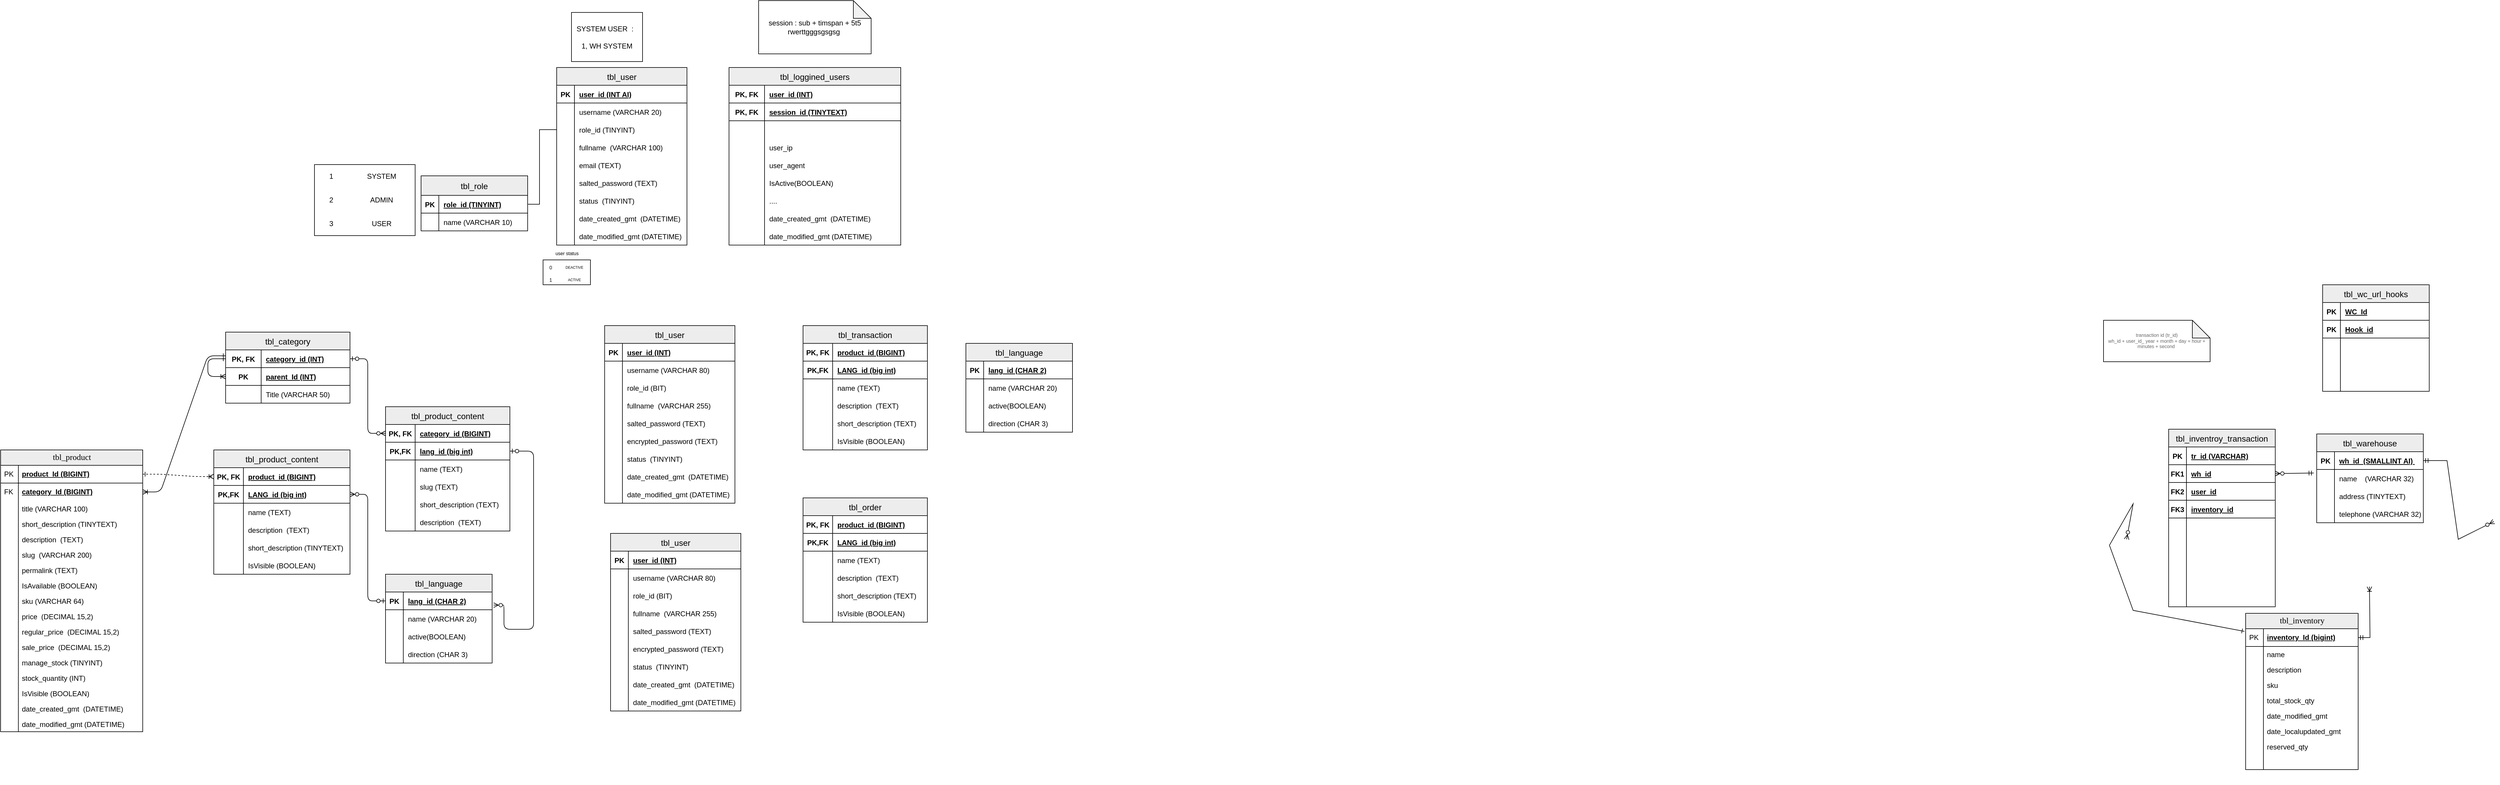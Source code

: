 <mxfile version="20.7.4" type="github">
  <diagram name="ERD-0.01" id="e56a1550-8fbb-45ad-956c-1786394a9013">
    <mxGraphModel dx="5500" dy="3755" grid="1" gridSize="10" guides="1" tooltips="1" connect="1" arrows="1" fold="1" page="1" pageScale="1" pageWidth="4681" pageHeight="3300" background="none" math="0" shadow="0">
      <root>
        <mxCell id="0" />
        <mxCell id="1" parent="0" />
        <mxCell id="eAQtUYwQgqXab6pXBG5V-1" value="tbl_product" style="swimlane;html=1;fontStyle=0;childLayout=stackLayout;horizontal=1;startSize=26;fillColor=#EDEDED;horizontalStack=0;resizeParent=1;resizeLast=0;collapsible=1;marginBottom=0;swimlaneFillColor=#ffffff;align=center;rounded=0;shadow=0;comic=0;labelBackgroundColor=none;strokeWidth=1;fontFamily=Verdana;fontSize=14" parent="1" vertex="1">
          <mxGeometry x="-4590" y="489" width="240" height="476" as="geometry" />
        </mxCell>
        <mxCell id="eAQtUYwQgqXab6pXBG5V-2" value="product_Id (BIGINT)" style="shape=partialRectangle;top=0;left=0;right=0;bottom=1;html=1;align=left;verticalAlign=middle;fillColor=none;spacingLeft=34;spacingRight=4;whiteSpace=wrap;overflow=hidden;rotatable=0;points=[[0,0.5],[1,0.5]];portConstraint=eastwest;dropTarget=0;fontStyle=5;" parent="eAQtUYwQgqXab6pXBG5V-1" vertex="1">
          <mxGeometry y="26" width="240" height="30" as="geometry" />
        </mxCell>
        <mxCell id="eAQtUYwQgqXab6pXBG5V-3" value="PK" style="shape=partialRectangle;top=0;left=0;bottom=0;html=1;fillColor=none;align=left;verticalAlign=middle;spacingLeft=4;spacingRight=4;whiteSpace=wrap;overflow=hidden;rotatable=0;points=[];portConstraint=eastwest;part=1;" parent="eAQtUYwQgqXab6pXBG5V-2" vertex="1" connectable="0">
          <mxGeometry width="30" height="30" as="geometry" />
        </mxCell>
        <mxCell id="67qJAIyi8AHRo_a78X0I-46" value="category_Id (BIGINT)" style="shape=partialRectangle;top=0;left=0;right=0;bottom=1;html=1;align=left;verticalAlign=middle;fillColor=none;spacingLeft=34;spacingRight=4;whiteSpace=wrap;overflow=hidden;rotatable=0;points=[[0,0.5],[1,0.5]];portConstraint=eastwest;dropTarget=0;fontStyle=5;strokeColor=none;" parent="eAQtUYwQgqXab6pXBG5V-1" vertex="1">
          <mxGeometry y="56" width="240" height="30" as="geometry" />
        </mxCell>
        <mxCell id="67qJAIyi8AHRo_a78X0I-47" value="FK" style="shape=partialRectangle;top=0;left=0;bottom=0;html=1;fillColor=none;align=left;verticalAlign=middle;spacingLeft=4;spacingRight=4;whiteSpace=wrap;overflow=hidden;rotatable=0;points=[];portConstraint=eastwest;part=1;" parent="67qJAIyi8AHRo_a78X0I-46" connectable="0" vertex="1">
          <mxGeometry width="30" height="30" as="geometry" />
        </mxCell>
        <mxCell id="eAQtUYwQgqXab6pXBG5V-6" value="title (VARCHAR 100)&amp;nbsp;&amp;nbsp;" style="shape=partialRectangle;top=0;left=0;right=0;bottom=0;html=1;align=left;verticalAlign=top;fillColor=none;spacingLeft=34;spacingRight=4;whiteSpace=wrap;overflow=hidden;rotatable=0;points=[[0,0.5],[1,0.5]];portConstraint=eastwest;dropTarget=0;" parent="eAQtUYwQgqXab6pXBG5V-1" vertex="1">
          <mxGeometry y="86" width="240" height="26" as="geometry" />
        </mxCell>
        <mxCell id="eAQtUYwQgqXab6pXBG5V-7" value="" style="shape=partialRectangle;top=0;left=0;bottom=0;html=1;fillColor=none;align=left;verticalAlign=top;spacingLeft=4;spacingRight=4;whiteSpace=wrap;overflow=hidden;rotatable=0;points=[];portConstraint=eastwest;part=1;" parent="eAQtUYwQgqXab6pXBG5V-6" vertex="1" connectable="0">
          <mxGeometry width="30" height="26" as="geometry" />
        </mxCell>
        <mxCell id="eAQtUYwQgqXab6pXBG5V-24" value="short_description (TINYTEXT)" style="shape=partialRectangle;top=0;left=0;right=0;bottom=0;html=1;align=left;verticalAlign=top;fillColor=none;spacingLeft=34;spacingRight=4;whiteSpace=wrap;overflow=hidden;rotatable=0;points=[[0,0.5],[1,0.5]];portConstraint=eastwest;dropTarget=0;" parent="eAQtUYwQgqXab6pXBG5V-1" vertex="1">
          <mxGeometry y="112" width="240" height="26" as="geometry" />
        </mxCell>
        <mxCell id="eAQtUYwQgqXab6pXBG5V-25" value="" style="shape=partialRectangle;top=0;left=0;bottom=0;html=1;fillColor=none;align=left;verticalAlign=top;spacingLeft=4;spacingRight=4;whiteSpace=wrap;overflow=hidden;rotatable=0;points=[];portConstraint=eastwest;part=1;" parent="eAQtUYwQgqXab6pXBG5V-24" connectable="0" vertex="1">
          <mxGeometry width="30" height="26" as="geometry" />
        </mxCell>
        <mxCell id="eAQtUYwQgqXab6pXBG5V-22" value="description&amp;nbsp; (TEXT)" style="shape=partialRectangle;top=0;left=0;right=0;bottom=0;html=1;align=left;verticalAlign=top;fillColor=none;spacingLeft=34;spacingRight=4;whiteSpace=wrap;overflow=hidden;rotatable=0;points=[[0,0.5],[1,0.5]];portConstraint=eastwest;dropTarget=0;" parent="eAQtUYwQgqXab6pXBG5V-1" vertex="1">
          <mxGeometry y="138" width="240" height="26" as="geometry" />
        </mxCell>
        <mxCell id="eAQtUYwQgqXab6pXBG5V-23" value="" style="shape=partialRectangle;top=0;left=0;bottom=0;html=1;fillColor=none;align=left;verticalAlign=top;spacingLeft=4;spacingRight=4;whiteSpace=wrap;overflow=hidden;rotatable=0;points=[];portConstraint=eastwest;part=1;" parent="eAQtUYwQgqXab6pXBG5V-22" connectable="0" vertex="1">
          <mxGeometry width="30" height="26" as="geometry" />
        </mxCell>
        <mxCell id="eAQtUYwQgqXab6pXBG5V-8" value="slug&amp;nbsp; (VARCHAR 200)" style="shape=partialRectangle;top=0;left=0;right=0;bottom=0;html=1;align=left;verticalAlign=top;fillColor=none;spacingLeft=34;spacingRight=4;whiteSpace=wrap;overflow=hidden;rotatable=0;points=[[0,0.5],[1,0.5]];portConstraint=eastwest;dropTarget=0;" parent="eAQtUYwQgqXab6pXBG5V-1" vertex="1">
          <mxGeometry y="164" width="240" height="26" as="geometry" />
        </mxCell>
        <mxCell id="eAQtUYwQgqXab6pXBG5V-9" value="" style="shape=partialRectangle;top=0;left=0;bottom=0;html=1;fillColor=none;align=left;verticalAlign=top;spacingLeft=4;spacingRight=4;whiteSpace=wrap;overflow=hidden;rotatable=0;points=[];portConstraint=eastwest;part=1;" parent="eAQtUYwQgqXab6pXBG5V-8" vertex="1" connectable="0">
          <mxGeometry width="30" height="26" as="geometry" />
        </mxCell>
        <mxCell id="eAQtUYwQgqXab6pXBG5V-10" value="permalink (TEXT)" style="shape=partialRectangle;top=0;left=0;right=0;bottom=0;html=1;align=left;verticalAlign=top;fillColor=none;spacingLeft=34;spacingRight=4;whiteSpace=wrap;overflow=hidden;rotatable=0;points=[[0,0.5],[1,0.5]];portConstraint=eastwest;dropTarget=0;" parent="eAQtUYwQgqXab6pXBG5V-1" vertex="1">
          <mxGeometry y="190" width="240" height="26" as="geometry" />
        </mxCell>
        <mxCell id="eAQtUYwQgqXab6pXBG5V-11" value="" style="shape=partialRectangle;top=0;left=0;bottom=0;html=1;fillColor=none;align=left;verticalAlign=top;spacingLeft=4;spacingRight=4;whiteSpace=wrap;overflow=hidden;rotatable=0;points=[];portConstraint=eastwest;part=1;" parent="eAQtUYwQgqXab6pXBG5V-10" connectable="0" vertex="1">
          <mxGeometry width="30" height="26" as="geometry" />
        </mxCell>
        <mxCell id="eAQtUYwQgqXab6pXBG5V-20" value="IsAvailable (BOOLEAN)" style="shape=partialRectangle;top=0;left=0;right=0;bottom=0;html=1;align=left;verticalAlign=top;fillColor=none;spacingLeft=34;spacingRight=4;whiteSpace=wrap;overflow=hidden;rotatable=0;points=[[0,0.5],[1,0.5]];portConstraint=eastwest;dropTarget=0;" parent="eAQtUYwQgqXab6pXBG5V-1" vertex="1">
          <mxGeometry y="216" width="240" height="26" as="geometry" />
        </mxCell>
        <mxCell id="eAQtUYwQgqXab6pXBG5V-21" value="" style="shape=partialRectangle;top=0;left=0;bottom=0;html=1;fillColor=none;align=left;verticalAlign=top;spacingLeft=4;spacingRight=4;whiteSpace=wrap;overflow=hidden;rotatable=0;points=[];portConstraint=eastwest;part=1;" parent="eAQtUYwQgqXab6pXBG5V-20" connectable="0" vertex="1">
          <mxGeometry width="30" height="26" as="geometry" />
        </mxCell>
        <mxCell id="eAQtUYwQgqXab6pXBG5V-26" value="sku (VARCHAR 64)" style="shape=partialRectangle;top=0;left=0;right=0;bottom=0;html=1;align=left;verticalAlign=top;fillColor=none;spacingLeft=34;spacingRight=4;whiteSpace=wrap;overflow=hidden;rotatable=0;points=[[0,0.5],[1,0.5]];portConstraint=eastwest;dropTarget=0;" parent="eAQtUYwQgqXab6pXBG5V-1" vertex="1">
          <mxGeometry y="242" width="240" height="26" as="geometry" />
        </mxCell>
        <mxCell id="eAQtUYwQgqXab6pXBG5V-27" value="" style="shape=partialRectangle;top=0;left=0;bottom=0;html=1;fillColor=none;align=left;verticalAlign=top;spacingLeft=4;spacingRight=4;whiteSpace=wrap;overflow=hidden;rotatable=0;points=[];portConstraint=eastwest;part=1;" parent="eAQtUYwQgqXab6pXBG5V-26" connectable="0" vertex="1">
          <mxGeometry width="30" height="26" as="geometry" />
        </mxCell>
        <mxCell id="eAQtUYwQgqXab6pXBG5V-28" value="price&amp;nbsp; (DECIMAL 15,2)" style="shape=partialRectangle;top=0;left=0;right=0;bottom=0;html=1;align=left;verticalAlign=top;fillColor=none;spacingLeft=34;spacingRight=4;whiteSpace=wrap;overflow=hidden;rotatable=0;points=[[0,0.5],[1,0.5]];portConstraint=eastwest;dropTarget=0;" parent="eAQtUYwQgqXab6pXBG5V-1" vertex="1">
          <mxGeometry y="268" width="240" height="26" as="geometry" />
        </mxCell>
        <mxCell id="eAQtUYwQgqXab6pXBG5V-29" value="" style="shape=partialRectangle;top=0;left=0;bottom=0;html=1;fillColor=none;align=left;verticalAlign=top;spacingLeft=4;spacingRight=4;whiteSpace=wrap;overflow=hidden;rotatable=0;points=[];portConstraint=eastwest;part=1;" parent="eAQtUYwQgqXab6pXBG5V-28" connectable="0" vertex="1">
          <mxGeometry width="30" height="26" as="geometry" />
        </mxCell>
        <mxCell id="eAQtUYwQgqXab6pXBG5V-30" value="regular_price&amp;nbsp; (DECIMAL 15,2)" style="shape=partialRectangle;top=0;left=0;right=0;bottom=0;html=1;align=left;verticalAlign=top;fillColor=none;spacingLeft=34;spacingRight=4;whiteSpace=wrap;overflow=hidden;rotatable=0;points=[[0,0.5],[1,0.5]];portConstraint=eastwest;dropTarget=0;" parent="eAQtUYwQgqXab6pXBG5V-1" vertex="1">
          <mxGeometry y="294" width="240" height="26" as="geometry" />
        </mxCell>
        <mxCell id="eAQtUYwQgqXab6pXBG5V-31" value="" style="shape=partialRectangle;top=0;left=0;bottom=0;html=1;fillColor=none;align=left;verticalAlign=top;spacingLeft=4;spacingRight=4;whiteSpace=wrap;overflow=hidden;rotatable=0;points=[];portConstraint=eastwest;part=1;" parent="eAQtUYwQgqXab6pXBG5V-30" connectable="0" vertex="1">
          <mxGeometry width="30" height="26" as="geometry" />
        </mxCell>
        <mxCell id="eAQtUYwQgqXab6pXBG5V-32" value="sale_price&amp;nbsp; (DECIMAL 15,2)" style="shape=partialRectangle;top=0;left=0;right=0;bottom=0;html=1;align=left;verticalAlign=top;fillColor=none;spacingLeft=34;spacingRight=4;whiteSpace=wrap;overflow=hidden;rotatable=0;points=[[0,0.5],[1,0.5]];portConstraint=eastwest;dropTarget=0;" parent="eAQtUYwQgqXab6pXBG5V-1" vertex="1">
          <mxGeometry y="320" width="240" height="26" as="geometry" />
        </mxCell>
        <mxCell id="eAQtUYwQgqXab6pXBG5V-33" value="" style="shape=partialRectangle;top=0;left=0;bottom=0;html=1;fillColor=none;align=left;verticalAlign=top;spacingLeft=4;spacingRight=4;whiteSpace=wrap;overflow=hidden;rotatable=0;points=[];portConstraint=eastwest;part=1;" parent="eAQtUYwQgqXab6pXBG5V-32" connectable="0" vertex="1">
          <mxGeometry width="30" height="26" as="geometry" />
        </mxCell>
        <mxCell id="eAQtUYwQgqXab6pXBG5V-34" value="manage_stock (TINYINT)" style="shape=partialRectangle;top=0;left=0;right=0;bottom=0;html=1;align=left;verticalAlign=top;fillColor=none;spacingLeft=34;spacingRight=4;whiteSpace=wrap;overflow=hidden;rotatable=0;points=[[0,0.5],[1,0.5]];portConstraint=eastwest;dropTarget=0;" parent="eAQtUYwQgqXab6pXBG5V-1" vertex="1">
          <mxGeometry y="346" width="240" height="26" as="geometry" />
        </mxCell>
        <mxCell id="eAQtUYwQgqXab6pXBG5V-35" value="" style="shape=partialRectangle;top=0;left=0;bottom=0;html=1;fillColor=none;align=left;verticalAlign=top;spacingLeft=4;spacingRight=4;whiteSpace=wrap;overflow=hidden;rotatable=0;points=[];portConstraint=eastwest;part=1;" parent="eAQtUYwQgqXab6pXBG5V-34" connectable="0" vertex="1">
          <mxGeometry width="30" height="26" as="geometry" />
        </mxCell>
        <mxCell id="eAQtUYwQgqXab6pXBG5V-36" value="stock_quantity (INT)" style="shape=partialRectangle;top=0;left=0;right=0;bottom=0;html=1;align=left;verticalAlign=top;fillColor=none;spacingLeft=34;spacingRight=4;whiteSpace=wrap;overflow=hidden;rotatable=0;points=[[0,0.5],[1,0.5]];portConstraint=eastwest;dropTarget=0;" parent="eAQtUYwQgqXab6pXBG5V-1" vertex="1">
          <mxGeometry y="372" width="240" height="26" as="geometry" />
        </mxCell>
        <mxCell id="eAQtUYwQgqXab6pXBG5V-37" value="" style="shape=partialRectangle;top=0;left=0;bottom=0;html=1;fillColor=none;align=left;verticalAlign=top;spacingLeft=4;spacingRight=4;whiteSpace=wrap;overflow=hidden;rotatable=0;points=[];portConstraint=eastwest;part=1;" parent="eAQtUYwQgqXab6pXBG5V-36" connectable="0" vertex="1">
          <mxGeometry width="30" height="26" as="geometry" />
        </mxCell>
        <mxCell id="67qJAIyi8AHRo_a78X0I-38" value="&lt;span style=&quot;&quot;&gt;IsVisible (BOOLEAN)&lt;/span&gt;" style="shape=partialRectangle;top=0;left=0;right=0;bottom=0;html=1;align=left;verticalAlign=top;fillColor=none;spacingLeft=34;spacingRight=4;whiteSpace=wrap;overflow=hidden;rotatable=0;points=[[0,0.5],[1,0.5]];portConstraint=eastwest;dropTarget=0;" parent="eAQtUYwQgqXab6pXBG5V-1" vertex="1">
          <mxGeometry y="398" width="240" height="26" as="geometry" />
        </mxCell>
        <mxCell id="67qJAIyi8AHRo_a78X0I-39" value="" style="shape=partialRectangle;top=0;left=0;bottom=0;html=1;fillColor=none;align=left;verticalAlign=top;spacingLeft=4;spacingRight=4;whiteSpace=wrap;overflow=hidden;rotatable=0;points=[];portConstraint=eastwest;part=1;" parent="67qJAIyi8AHRo_a78X0I-38" connectable="0" vertex="1">
          <mxGeometry width="30" height="26" as="geometry" />
        </mxCell>
        <mxCell id="eAQtUYwQgqXab6pXBG5V-12" value="date_created_gmt&amp;nbsp; (DATETIME)" style="shape=partialRectangle;top=0;left=0;right=0;bottom=0;html=1;align=left;verticalAlign=top;fillColor=none;spacingLeft=34;spacingRight=4;whiteSpace=wrap;overflow=hidden;rotatable=0;points=[[0,0.5],[1,0.5]];portConstraint=eastwest;dropTarget=0;" parent="eAQtUYwQgqXab6pXBG5V-1" vertex="1">
          <mxGeometry y="424" width="240" height="26" as="geometry" />
        </mxCell>
        <mxCell id="eAQtUYwQgqXab6pXBG5V-13" value="" style="shape=partialRectangle;top=0;left=0;bottom=0;html=1;fillColor=none;align=left;verticalAlign=top;spacingLeft=4;spacingRight=4;whiteSpace=wrap;overflow=hidden;rotatable=0;points=[];portConstraint=eastwest;part=1;" parent="eAQtUYwQgqXab6pXBG5V-12" connectable="0" vertex="1">
          <mxGeometry width="30" height="26" as="geometry" />
        </mxCell>
        <mxCell id="eAQtUYwQgqXab6pXBG5V-14" value="date_modified_gmt (DATETIME)" style="shape=partialRectangle;top=0;left=0;right=0;bottom=0;html=1;align=left;verticalAlign=top;fillColor=none;spacingLeft=34;spacingRight=4;whiteSpace=wrap;overflow=hidden;rotatable=0;points=[[0,0.5],[1,0.5]];portConstraint=eastwest;dropTarget=0;" parent="eAQtUYwQgqXab6pXBG5V-1" vertex="1">
          <mxGeometry y="450" width="240" height="26" as="geometry" />
        </mxCell>
        <mxCell id="eAQtUYwQgqXab6pXBG5V-15" value="" style="shape=partialRectangle;top=0;left=0;bottom=0;html=1;fillColor=none;align=left;verticalAlign=top;spacingLeft=4;spacingRight=4;whiteSpace=wrap;overflow=hidden;rotatable=0;points=[];portConstraint=eastwest;part=1;" parent="eAQtUYwQgqXab6pXBG5V-14" connectable="0" vertex="1">
          <mxGeometry width="30" height="26" as="geometry" />
        </mxCell>
        <mxCell id="eAQtUYwQgqXab6pXBG5V-119" value="tbl_product_content" style="shape=table;startSize=30;container=1;collapsible=1;childLayout=tableLayout;fixedRows=1;rowLines=0;fontStyle=0;align=center;resizeLast=1;shadow=0;fillColor=#EDEDED;fontSize=14;" parent="1" vertex="1">
          <mxGeometry x="-4230" y="489" width="230" height="210" as="geometry" />
        </mxCell>
        <mxCell id="eAQtUYwQgqXab6pXBG5V-120" value="" style="shape=tableRow;horizontal=0;startSize=0;swimlaneHead=0;swimlaneBody=0;fillColor=none;collapsible=0;dropTarget=0;points=[[0,0.5],[1,0.5]];portConstraint=eastwest;top=0;left=0;right=0;bottom=1;shadow=0;" parent="eAQtUYwQgqXab6pXBG5V-119" vertex="1">
          <mxGeometry y="30" width="230" height="30" as="geometry" />
        </mxCell>
        <mxCell id="eAQtUYwQgqXab6pXBG5V-121" value="PK, FK" style="shape=partialRectangle;connectable=0;fillColor=none;top=0;left=0;bottom=0;right=0;fontStyle=1;overflow=hidden;shadow=0;" parent="eAQtUYwQgqXab6pXBG5V-120" vertex="1">
          <mxGeometry width="50" height="30" as="geometry">
            <mxRectangle width="50" height="30" as="alternateBounds" />
          </mxGeometry>
        </mxCell>
        <mxCell id="eAQtUYwQgqXab6pXBG5V-122" value="product_id (BIGINT)" style="shape=partialRectangle;connectable=0;fillColor=none;top=0;left=0;bottom=0;right=0;align=left;spacingLeft=6;fontStyle=5;overflow=hidden;shadow=0;" parent="eAQtUYwQgqXab6pXBG5V-120" vertex="1">
          <mxGeometry x="50" width="180" height="30" as="geometry">
            <mxRectangle width="180" height="30" as="alternateBounds" />
          </mxGeometry>
        </mxCell>
        <mxCell id="eAQtUYwQgqXab6pXBG5V-123" value="" style="shape=tableRow;horizontal=0;startSize=0;swimlaneHead=0;swimlaneBody=0;fillColor=none;collapsible=0;dropTarget=0;points=[[0,0.5],[1,0.5]];portConstraint=eastwest;top=0;left=0;right=0;bottom=1;shadow=0;" parent="eAQtUYwQgqXab6pXBG5V-119" vertex="1">
          <mxGeometry y="60" width="230" height="30" as="geometry" />
        </mxCell>
        <mxCell id="eAQtUYwQgqXab6pXBG5V-124" value="PK,FK" style="shape=partialRectangle;connectable=0;fillColor=none;top=0;left=0;bottom=0;right=0;fontStyle=1;overflow=hidden;shadow=0;" parent="eAQtUYwQgqXab6pXBG5V-123" vertex="1">
          <mxGeometry width="50" height="30" as="geometry">
            <mxRectangle width="50" height="30" as="alternateBounds" />
          </mxGeometry>
        </mxCell>
        <mxCell id="eAQtUYwQgqXab6pXBG5V-125" value="LANG_id (big int)" style="shape=partialRectangle;connectable=0;fillColor=none;top=0;left=0;bottom=0;right=0;align=left;spacingLeft=6;fontStyle=5;overflow=hidden;shadow=0;" parent="eAQtUYwQgqXab6pXBG5V-123" vertex="1">
          <mxGeometry x="50" width="180" height="30" as="geometry">
            <mxRectangle width="180" height="30" as="alternateBounds" />
          </mxGeometry>
        </mxCell>
        <mxCell id="eAQtUYwQgqXab6pXBG5V-126" value="" style="shape=tableRow;horizontal=0;startSize=0;swimlaneHead=0;swimlaneBody=0;fillColor=none;collapsible=0;dropTarget=0;points=[[0,0.5],[1,0.5]];portConstraint=eastwest;top=0;left=0;right=0;bottom=0;" parent="eAQtUYwQgqXab6pXBG5V-119" vertex="1">
          <mxGeometry y="90" width="230" height="30" as="geometry" />
        </mxCell>
        <mxCell id="eAQtUYwQgqXab6pXBG5V-127" value="" style="shape=partialRectangle;connectable=0;fillColor=none;top=0;left=0;bottom=0;right=0;editable=1;overflow=hidden;" parent="eAQtUYwQgqXab6pXBG5V-126" vertex="1">
          <mxGeometry width="50" height="30" as="geometry">
            <mxRectangle width="50" height="30" as="alternateBounds" />
          </mxGeometry>
        </mxCell>
        <mxCell id="eAQtUYwQgqXab6pXBG5V-128" value="name (TEXT)" style="shape=partialRectangle;connectable=0;fillColor=none;top=0;left=0;bottom=0;right=0;align=left;spacingLeft=6;overflow=hidden;" parent="eAQtUYwQgqXab6pXBG5V-126" vertex="1">
          <mxGeometry x="50" width="180" height="30" as="geometry">
            <mxRectangle width="180" height="30" as="alternateBounds" />
          </mxGeometry>
        </mxCell>
        <mxCell id="67qJAIyi8AHRo_a78X0I-6" value="" style="shape=tableRow;horizontal=0;startSize=0;swimlaneHead=0;swimlaneBody=0;fillColor=none;collapsible=0;dropTarget=0;points=[[0,0.5],[1,0.5]];portConstraint=eastwest;top=0;left=0;right=0;bottom=0;" parent="eAQtUYwQgqXab6pXBG5V-119" vertex="1">
          <mxGeometry y="120" width="230" height="30" as="geometry" />
        </mxCell>
        <mxCell id="67qJAIyi8AHRo_a78X0I-7" value="" style="shape=partialRectangle;connectable=0;fillColor=none;top=0;left=0;bottom=0;right=0;editable=1;overflow=hidden;" parent="67qJAIyi8AHRo_a78X0I-6" vertex="1">
          <mxGeometry width="50" height="30" as="geometry">
            <mxRectangle width="50" height="30" as="alternateBounds" />
          </mxGeometry>
        </mxCell>
        <mxCell id="67qJAIyi8AHRo_a78X0I-8" value="description  (TEXT)" style="shape=partialRectangle;connectable=0;fillColor=none;top=0;left=0;bottom=0;right=0;align=left;spacingLeft=6;overflow=hidden;" parent="67qJAIyi8AHRo_a78X0I-6" vertex="1">
          <mxGeometry x="50" width="180" height="30" as="geometry">
            <mxRectangle width="180" height="30" as="alternateBounds" />
          </mxGeometry>
        </mxCell>
        <mxCell id="67qJAIyi8AHRo_a78X0I-11" value="" style="shape=tableRow;horizontal=0;startSize=0;swimlaneHead=0;swimlaneBody=0;fillColor=none;collapsible=0;dropTarget=0;points=[[0,0.5],[1,0.5]];portConstraint=eastwest;top=0;left=0;right=0;bottom=0;" parent="eAQtUYwQgqXab6pXBG5V-119" vertex="1">
          <mxGeometry y="150" width="230" height="30" as="geometry" />
        </mxCell>
        <mxCell id="67qJAIyi8AHRo_a78X0I-12" value="" style="shape=partialRectangle;connectable=0;fillColor=none;top=0;left=0;bottom=0;right=0;editable=1;overflow=hidden;" parent="67qJAIyi8AHRo_a78X0I-11" vertex="1">
          <mxGeometry width="50" height="30" as="geometry">
            <mxRectangle width="50" height="30" as="alternateBounds" />
          </mxGeometry>
        </mxCell>
        <mxCell id="67qJAIyi8AHRo_a78X0I-13" value="short_description (TINYTEXT)" style="shape=partialRectangle;connectable=0;fillColor=none;top=0;left=0;bottom=0;right=0;align=left;spacingLeft=6;overflow=hidden;" parent="67qJAIyi8AHRo_a78X0I-11" vertex="1">
          <mxGeometry x="50" width="180" height="30" as="geometry">
            <mxRectangle width="180" height="30" as="alternateBounds" />
          </mxGeometry>
        </mxCell>
        <mxCell id="67qJAIyi8AHRo_a78X0I-35" value="" style="shape=tableRow;horizontal=0;startSize=0;swimlaneHead=0;swimlaneBody=0;fillColor=none;collapsible=0;dropTarget=0;points=[[0,0.5],[1,0.5]];portConstraint=eastwest;top=0;left=0;right=0;bottom=0;" parent="eAQtUYwQgqXab6pXBG5V-119" vertex="1">
          <mxGeometry y="180" width="230" height="30" as="geometry" />
        </mxCell>
        <mxCell id="67qJAIyi8AHRo_a78X0I-36" value="" style="shape=partialRectangle;connectable=0;fillColor=none;top=0;left=0;bottom=0;right=0;editable=1;overflow=hidden;" parent="67qJAIyi8AHRo_a78X0I-35" vertex="1">
          <mxGeometry width="50" height="30" as="geometry">
            <mxRectangle width="50" height="30" as="alternateBounds" />
          </mxGeometry>
        </mxCell>
        <mxCell id="67qJAIyi8AHRo_a78X0I-37" value="IsVisible (BOOLEAN)" style="shape=partialRectangle;connectable=0;fillColor=none;top=0;left=0;bottom=0;right=0;align=left;spacingLeft=6;overflow=hidden;" parent="67qJAIyi8AHRo_a78X0I-35" vertex="1">
          <mxGeometry x="50" width="180" height="30" as="geometry">
            <mxRectangle width="180" height="30" as="alternateBounds" />
          </mxGeometry>
        </mxCell>
        <mxCell id="eAQtUYwQgqXab6pXBG5V-135" value="tbl_wc_url_hooks" style="shape=table;startSize=30;container=1;collapsible=1;childLayout=tableLayout;fixedRows=1;rowLines=0;fontStyle=0;align=center;resizeLast=1;shadow=0;fillColor=#EDEDED;fontSize=14;" parent="1" vertex="1">
          <mxGeometry x="-669" y="210" width="180" height="180" as="geometry" />
        </mxCell>
        <mxCell id="eAQtUYwQgqXab6pXBG5V-136" value="" style="shape=tableRow;horizontal=0;startSize=0;swimlaneHead=0;swimlaneBody=0;fillColor=none;collapsible=0;dropTarget=0;points=[[0,0.5],[1,0.5]];portConstraint=eastwest;top=0;left=0;right=0;bottom=1;shadow=0;" parent="eAQtUYwQgqXab6pXBG5V-135" vertex="1">
          <mxGeometry y="30" width="180" height="30" as="geometry" />
        </mxCell>
        <mxCell id="eAQtUYwQgqXab6pXBG5V-137" value="PK" style="shape=partialRectangle;connectable=0;fillColor=none;top=0;left=0;bottom=0;right=0;fontStyle=1;overflow=hidden;shadow=0;" parent="eAQtUYwQgqXab6pXBG5V-136" vertex="1">
          <mxGeometry width="30" height="30" as="geometry">
            <mxRectangle width="30" height="30" as="alternateBounds" />
          </mxGeometry>
        </mxCell>
        <mxCell id="eAQtUYwQgqXab6pXBG5V-138" value="WC_Id" style="shape=partialRectangle;connectable=0;fillColor=none;top=0;left=0;bottom=0;right=0;align=left;spacingLeft=6;fontStyle=5;overflow=hidden;shadow=0;" parent="eAQtUYwQgqXab6pXBG5V-136" vertex="1">
          <mxGeometry x="30" width="150" height="30" as="geometry">
            <mxRectangle width="150" height="30" as="alternateBounds" />
          </mxGeometry>
        </mxCell>
        <mxCell id="eAQtUYwQgqXab6pXBG5V-139" value="" style="shape=tableRow;horizontal=0;startSize=0;swimlaneHead=0;swimlaneBody=0;fillColor=none;collapsible=0;dropTarget=0;points=[[0,0.5],[1,0.5]];portConstraint=eastwest;top=0;left=0;right=0;bottom=1;shadow=0;" parent="eAQtUYwQgqXab6pXBG5V-135" vertex="1">
          <mxGeometry y="60" width="180" height="30" as="geometry" />
        </mxCell>
        <mxCell id="eAQtUYwQgqXab6pXBG5V-140" value="PK" style="shape=partialRectangle;connectable=0;fillColor=none;top=0;left=0;bottom=0;right=0;fontStyle=1;overflow=hidden;shadow=0;" parent="eAQtUYwQgqXab6pXBG5V-139" vertex="1">
          <mxGeometry width="30" height="30" as="geometry">
            <mxRectangle width="30" height="30" as="alternateBounds" />
          </mxGeometry>
        </mxCell>
        <mxCell id="eAQtUYwQgqXab6pXBG5V-141" value="Hook_id" style="shape=partialRectangle;connectable=0;fillColor=none;top=0;left=0;bottom=0;right=0;align=left;spacingLeft=6;fontStyle=5;overflow=hidden;shadow=0;" parent="eAQtUYwQgqXab6pXBG5V-139" vertex="1">
          <mxGeometry x="30" width="150" height="30" as="geometry">
            <mxRectangle width="150" height="30" as="alternateBounds" />
          </mxGeometry>
        </mxCell>
        <mxCell id="eAQtUYwQgqXab6pXBG5V-142" value="" style="shape=tableRow;horizontal=0;startSize=0;swimlaneHead=0;swimlaneBody=0;fillColor=none;collapsible=0;dropTarget=0;points=[[0,0.5],[1,0.5]];portConstraint=eastwest;top=0;left=0;right=0;bottom=0;shadow=0;" parent="eAQtUYwQgqXab6pXBG5V-135" vertex="1">
          <mxGeometry y="90" width="180" height="30" as="geometry" />
        </mxCell>
        <mxCell id="eAQtUYwQgqXab6pXBG5V-143" value="" style="shape=partialRectangle;connectable=0;fillColor=none;top=0;left=0;bottom=0;right=0;editable=1;overflow=hidden;shadow=0;" parent="eAQtUYwQgqXab6pXBG5V-142" vertex="1">
          <mxGeometry width="30" height="30" as="geometry">
            <mxRectangle width="30" height="30" as="alternateBounds" />
          </mxGeometry>
        </mxCell>
        <mxCell id="eAQtUYwQgqXab6pXBG5V-144" value="" style="shape=partialRectangle;connectable=0;fillColor=none;top=0;left=0;bottom=0;right=0;align=left;spacingLeft=6;overflow=hidden;shadow=0;" parent="eAQtUYwQgqXab6pXBG5V-142" vertex="1">
          <mxGeometry x="30" width="150" height="30" as="geometry">
            <mxRectangle width="150" height="30" as="alternateBounds" />
          </mxGeometry>
        </mxCell>
        <mxCell id="eAQtUYwQgqXab6pXBG5V-145" value="" style="shape=tableRow;horizontal=0;startSize=0;swimlaneHead=0;swimlaneBody=0;fillColor=none;collapsible=0;dropTarget=0;points=[[0,0.5],[1,0.5]];portConstraint=eastwest;top=0;left=0;right=0;bottom=0;shadow=0;" parent="eAQtUYwQgqXab6pXBG5V-135" vertex="1">
          <mxGeometry y="120" width="180" height="60" as="geometry" />
        </mxCell>
        <mxCell id="eAQtUYwQgqXab6pXBG5V-146" value="" style="shape=partialRectangle;connectable=0;fillColor=none;top=0;left=0;bottom=0;right=0;editable=1;overflow=hidden;shadow=0;" parent="eAQtUYwQgqXab6pXBG5V-145" vertex="1">
          <mxGeometry width="30" height="60" as="geometry">
            <mxRectangle width="30" height="60" as="alternateBounds" />
          </mxGeometry>
        </mxCell>
        <mxCell id="eAQtUYwQgqXab6pXBG5V-147" value="" style="shape=partialRectangle;connectable=0;fillColor=none;top=0;left=0;bottom=0;right=0;align=left;spacingLeft=6;overflow=hidden;shadow=0;" parent="eAQtUYwQgqXab6pXBG5V-145" vertex="1">
          <mxGeometry x="30" width="150" height="60" as="geometry">
            <mxRectangle width="150" height="60" as="alternateBounds" />
          </mxGeometry>
        </mxCell>
        <mxCell id="eAQtUYwQgqXab6pXBG5V-149" value="tbl_inventory" style="swimlane;html=1;fontStyle=0;childLayout=stackLayout;horizontal=1;startSize=26;fillColor=#EDEDED;horizontalStack=0;resizeParent=1;resizeLast=0;collapsible=1;marginBottom=0;swimlaneFillColor=#ffffff;align=center;rounded=0;shadow=0;comic=0;labelBackgroundColor=none;strokeWidth=1;fontFamily=Verdana;fontSize=14" parent="1" vertex="1">
          <mxGeometry x="-799" y="765" width="190" height="264" as="geometry" />
        </mxCell>
        <mxCell id="eAQtUYwQgqXab6pXBG5V-150" value="inventory_Id (bigint)" style="shape=partialRectangle;top=0;left=0;right=0;bottom=1;html=1;align=left;verticalAlign=middle;fillColor=none;spacingLeft=34;spacingRight=4;whiteSpace=wrap;overflow=hidden;rotatable=0;points=[[0,0.5],[1,0.5]];portConstraint=eastwest;dropTarget=0;fontStyle=5;" parent="eAQtUYwQgqXab6pXBG5V-149" vertex="1">
          <mxGeometry y="26" width="190" height="30" as="geometry" />
        </mxCell>
        <mxCell id="eAQtUYwQgqXab6pXBG5V-151" value="PK" style="shape=partialRectangle;top=0;left=0;bottom=0;html=1;fillColor=none;align=left;verticalAlign=middle;spacingLeft=4;spacingRight=4;whiteSpace=wrap;overflow=hidden;rotatable=0;points=[];portConstraint=eastwest;part=1;" parent="eAQtUYwQgqXab6pXBG5V-150" connectable="0" vertex="1">
          <mxGeometry width="30" height="30" as="geometry" />
        </mxCell>
        <mxCell id="eAQtUYwQgqXab6pXBG5V-154" value="name" style="shape=partialRectangle;top=0;left=0;right=0;bottom=0;html=1;align=left;verticalAlign=top;fillColor=none;spacingLeft=34;spacingRight=4;whiteSpace=wrap;overflow=hidden;rotatable=0;points=[[0,0.5],[1,0.5]];portConstraint=eastwest;dropTarget=0;" parent="eAQtUYwQgqXab6pXBG5V-149" vertex="1">
          <mxGeometry y="56" width="190" height="26" as="geometry" />
        </mxCell>
        <mxCell id="eAQtUYwQgqXab6pXBG5V-155" value="" style="shape=partialRectangle;top=0;left=0;bottom=0;html=1;fillColor=none;align=left;verticalAlign=top;spacingLeft=4;spacingRight=4;whiteSpace=wrap;overflow=hidden;rotatable=0;points=[];portConstraint=eastwest;part=1;" parent="eAQtUYwQgqXab6pXBG5V-154" connectable="0" vertex="1">
          <mxGeometry width="30" height="26" as="geometry" />
        </mxCell>
        <mxCell id="vjcxfooFgliajUktmEag-1" value="description" style="shape=partialRectangle;top=0;left=0;right=0;bottom=0;html=1;align=left;verticalAlign=top;fillColor=none;spacingLeft=34;spacingRight=4;whiteSpace=wrap;overflow=hidden;rotatable=0;points=[[0,0.5],[1,0.5]];portConstraint=eastwest;dropTarget=0;" parent="eAQtUYwQgqXab6pXBG5V-149" vertex="1">
          <mxGeometry y="82" width="190" height="26" as="geometry" />
        </mxCell>
        <mxCell id="vjcxfooFgliajUktmEag-2" value="" style="shape=partialRectangle;top=0;left=0;bottom=0;html=1;fillColor=none;align=left;verticalAlign=top;spacingLeft=4;spacingRight=4;whiteSpace=wrap;overflow=hidden;rotatable=0;points=[];portConstraint=eastwest;part=1;" parent="vjcxfooFgliajUktmEag-1" connectable="0" vertex="1">
          <mxGeometry width="30" height="26" as="geometry" />
        </mxCell>
        <mxCell id="eAQtUYwQgqXab6pXBG5V-152" value="sku" style="shape=partialRectangle;top=0;left=0;right=0;bottom=0;html=1;align=left;verticalAlign=top;fillColor=none;spacingLeft=34;spacingRight=4;whiteSpace=wrap;overflow=hidden;rotatable=0;points=[[0,0.5],[1,0.5]];portConstraint=eastwest;dropTarget=0;" parent="eAQtUYwQgqXab6pXBG5V-149" vertex="1">
          <mxGeometry y="108" width="190" height="26" as="geometry" />
        </mxCell>
        <mxCell id="eAQtUYwQgqXab6pXBG5V-153" value="" style="shape=partialRectangle;top=0;left=0;bottom=0;html=1;fillColor=none;align=left;verticalAlign=top;spacingLeft=4;spacingRight=4;whiteSpace=wrap;overflow=hidden;rotatable=0;points=[];portConstraint=eastwest;part=1;" parent="eAQtUYwQgqXab6pXBG5V-152" connectable="0" vertex="1">
          <mxGeometry width="30" height="26" as="geometry" />
        </mxCell>
        <mxCell id="eAQtUYwQgqXab6pXBG5V-172" value="total_stock_qty" style="shape=partialRectangle;top=0;left=0;right=0;bottom=0;html=1;align=left;verticalAlign=top;fillColor=none;spacingLeft=34;spacingRight=4;whiteSpace=wrap;overflow=hidden;rotatable=0;points=[[0,0.5],[1,0.5]];portConstraint=eastwest;dropTarget=0;" parent="eAQtUYwQgqXab6pXBG5V-149" vertex="1">
          <mxGeometry y="134" width="190" height="26" as="geometry" />
        </mxCell>
        <mxCell id="eAQtUYwQgqXab6pXBG5V-173" value="" style="shape=partialRectangle;top=0;left=0;bottom=0;html=1;fillColor=none;align=left;verticalAlign=top;spacingLeft=4;spacingRight=4;whiteSpace=wrap;overflow=hidden;rotatable=0;points=[];portConstraint=eastwest;part=1;" parent="eAQtUYwQgqXab6pXBG5V-172" connectable="0" vertex="1">
          <mxGeometry width="30" height="26" as="geometry" />
        </mxCell>
        <mxCell id="eAQtUYwQgqXab6pXBG5V-158" value="date_modified_gmt" style="shape=partialRectangle;top=0;left=0;right=0;bottom=0;html=1;align=left;verticalAlign=top;fillColor=none;spacingLeft=34;spacingRight=4;whiteSpace=wrap;overflow=hidden;rotatable=0;points=[[0,0.5],[1,0.5]];portConstraint=eastwest;dropTarget=0;" parent="eAQtUYwQgqXab6pXBG5V-149" vertex="1">
          <mxGeometry y="160" width="190" height="26" as="geometry" />
        </mxCell>
        <mxCell id="eAQtUYwQgqXab6pXBG5V-159" value="" style="shape=partialRectangle;top=0;left=0;bottom=0;html=1;fillColor=none;align=left;verticalAlign=top;spacingLeft=4;spacingRight=4;whiteSpace=wrap;overflow=hidden;rotatable=0;points=[];portConstraint=eastwest;part=1;" parent="eAQtUYwQgqXab6pXBG5V-158" connectable="0" vertex="1">
          <mxGeometry width="30" height="26" as="geometry" />
        </mxCell>
        <mxCell id="eAQtUYwQgqXab6pXBG5V-160" value="date_localupdated_gmt" style="shape=partialRectangle;top=0;left=0;right=0;bottom=0;html=1;align=left;verticalAlign=top;fillColor=none;spacingLeft=34;spacingRight=4;whiteSpace=wrap;overflow=hidden;rotatable=0;points=[[0,0.5],[1,0.5]];portConstraint=eastwest;dropTarget=0;" parent="eAQtUYwQgqXab6pXBG5V-149" vertex="1">
          <mxGeometry y="186" width="190" height="26" as="geometry" />
        </mxCell>
        <mxCell id="eAQtUYwQgqXab6pXBG5V-161" value="" style="shape=partialRectangle;top=0;left=0;bottom=0;html=1;fillColor=none;align=left;verticalAlign=top;spacingLeft=4;spacingRight=4;whiteSpace=wrap;overflow=hidden;rotatable=0;points=[];portConstraint=eastwest;part=1;" parent="eAQtUYwQgqXab6pXBG5V-160" connectable="0" vertex="1">
          <mxGeometry width="30" height="26" as="geometry" />
        </mxCell>
        <mxCell id="L4eHSlw2qwfZkhgsiOzW-11" value="reserved_qty" style="shape=partialRectangle;top=0;left=0;right=0;bottom=0;html=1;align=left;verticalAlign=top;fillColor=none;spacingLeft=34;spacingRight=4;whiteSpace=wrap;overflow=hidden;rotatable=0;points=[[0,0.5],[1,0.5]];portConstraint=eastwest;dropTarget=0;" parent="eAQtUYwQgqXab6pXBG5V-149" vertex="1">
          <mxGeometry y="212" width="190" height="26" as="geometry" />
        </mxCell>
        <mxCell id="L4eHSlw2qwfZkhgsiOzW-12" value="" style="shape=partialRectangle;top=0;left=0;bottom=0;html=1;fillColor=none;align=left;verticalAlign=top;spacingLeft=4;spacingRight=4;whiteSpace=wrap;overflow=hidden;rotatable=0;points=[];portConstraint=eastwest;part=1;" parent="L4eHSlw2qwfZkhgsiOzW-11" connectable="0" vertex="1">
          <mxGeometry width="30" height="26" as="geometry" />
        </mxCell>
        <mxCell id="L4eHSlw2qwfZkhgsiOzW-13" value="" style="shape=partialRectangle;top=0;left=0;right=0;bottom=0;html=1;align=left;verticalAlign=top;fillColor=none;spacingLeft=34;spacingRight=4;whiteSpace=wrap;overflow=hidden;rotatable=0;points=[[0,0.5],[1,0.5]];portConstraint=eastwest;dropTarget=0;" parent="eAQtUYwQgqXab6pXBG5V-149" vertex="1">
          <mxGeometry y="238" width="190" height="26" as="geometry" />
        </mxCell>
        <mxCell id="L4eHSlw2qwfZkhgsiOzW-14" value="" style="shape=partialRectangle;top=0;left=0;bottom=0;html=1;fillColor=none;align=left;verticalAlign=top;spacingLeft=4;spacingRight=4;whiteSpace=wrap;overflow=hidden;rotatable=0;points=[];portConstraint=eastwest;part=1;" parent="L4eHSlw2qwfZkhgsiOzW-13" connectable="0" vertex="1">
          <mxGeometry width="30" height="26" as="geometry" />
        </mxCell>
        <mxCell id="eAQtUYwQgqXab6pXBG5V-186" value="tbl_language" style="shape=table;startSize=30;container=1;collapsible=1;childLayout=tableLayout;fixedRows=1;rowLines=0;fontStyle=0;align=center;resizeLast=1;shadow=0;fillColor=#EDEDED;fontSize=14;" parent="1" vertex="1">
          <mxGeometry x="-3940" y="699" width="180" height="150" as="geometry" />
        </mxCell>
        <mxCell id="eAQtUYwQgqXab6pXBG5V-187" value="" style="shape=tableRow;horizontal=0;startSize=0;swimlaneHead=0;swimlaneBody=0;fillColor=none;collapsible=0;dropTarget=0;points=[[0,0.5],[1,0.5]];portConstraint=eastwest;top=0;left=0;right=0;bottom=1;shadow=0;" parent="eAQtUYwQgqXab6pXBG5V-186" vertex="1">
          <mxGeometry y="30" width="180" height="30" as="geometry" />
        </mxCell>
        <mxCell id="eAQtUYwQgqXab6pXBG5V-188" value="PK" style="shape=partialRectangle;connectable=0;fillColor=none;top=0;left=0;bottom=0;right=0;fontStyle=1;overflow=hidden;shadow=0;" parent="eAQtUYwQgqXab6pXBG5V-187" vertex="1">
          <mxGeometry width="30" height="30" as="geometry">
            <mxRectangle width="30" height="30" as="alternateBounds" />
          </mxGeometry>
        </mxCell>
        <mxCell id="eAQtUYwQgqXab6pXBG5V-189" value="lang_id (CHAR 2)" style="shape=partialRectangle;connectable=0;fillColor=none;top=0;left=0;bottom=0;right=0;align=left;spacingLeft=6;fontStyle=5;overflow=hidden;shadow=0;" parent="eAQtUYwQgqXab6pXBG5V-187" vertex="1">
          <mxGeometry x="30" width="150" height="30" as="geometry">
            <mxRectangle width="150" height="30" as="alternateBounds" />
          </mxGeometry>
        </mxCell>
        <mxCell id="eAQtUYwQgqXab6pXBG5V-202" value="" style="shape=tableRow;horizontal=0;startSize=0;swimlaneHead=0;swimlaneBody=0;fillColor=none;collapsible=0;dropTarget=0;points=[[0,0.5],[1,0.5]];portConstraint=eastwest;top=0;left=0;right=0;bottom=0;" parent="eAQtUYwQgqXab6pXBG5V-186" vertex="1">
          <mxGeometry y="60" width="180" height="30" as="geometry" />
        </mxCell>
        <mxCell id="eAQtUYwQgqXab6pXBG5V-203" value="" style="shape=partialRectangle;connectable=0;fillColor=none;top=0;left=0;bottom=0;right=0;editable=1;overflow=hidden;" parent="eAQtUYwQgqXab6pXBG5V-202" vertex="1">
          <mxGeometry width="30" height="30" as="geometry">
            <mxRectangle width="30" height="30" as="alternateBounds" />
          </mxGeometry>
        </mxCell>
        <mxCell id="eAQtUYwQgqXab6pXBG5V-204" value="name (VARCHAR 20)" style="shape=partialRectangle;connectable=0;fillColor=none;top=0;left=0;bottom=0;right=0;align=left;spacingLeft=6;overflow=hidden;" parent="eAQtUYwQgqXab6pXBG5V-202" vertex="1">
          <mxGeometry x="30" width="150" height="30" as="geometry">
            <mxRectangle width="150" height="30" as="alternateBounds" />
          </mxGeometry>
        </mxCell>
        <mxCell id="eAQtUYwQgqXab6pXBG5V-190" value="" style="shape=tableRow;horizontal=0;startSize=0;swimlaneHead=0;swimlaneBody=0;fillColor=none;collapsible=0;dropTarget=0;points=[[0,0.5],[1,0.5]];portConstraint=eastwest;top=0;left=0;right=0;bottom=0;shadow=0;" parent="eAQtUYwQgqXab6pXBG5V-186" vertex="1">
          <mxGeometry y="90" width="180" height="30" as="geometry" />
        </mxCell>
        <mxCell id="eAQtUYwQgqXab6pXBG5V-191" value="" style="shape=partialRectangle;connectable=0;fillColor=none;top=0;left=0;bottom=0;right=0;editable=1;overflow=hidden;shadow=0;" parent="eAQtUYwQgqXab6pXBG5V-190" vertex="1">
          <mxGeometry width="30" height="30" as="geometry">
            <mxRectangle width="30" height="30" as="alternateBounds" />
          </mxGeometry>
        </mxCell>
        <mxCell id="eAQtUYwQgqXab6pXBG5V-192" value="active(BOOLEAN)" style="shape=partialRectangle;connectable=0;fillColor=none;top=0;left=0;bottom=0;right=0;align=left;spacingLeft=6;overflow=hidden;shadow=0;" parent="eAQtUYwQgqXab6pXBG5V-190" vertex="1">
          <mxGeometry x="30" width="150" height="30" as="geometry">
            <mxRectangle width="150" height="30" as="alternateBounds" />
          </mxGeometry>
        </mxCell>
        <mxCell id="eAQtUYwQgqXab6pXBG5V-193" value="" style="shape=tableRow;horizontal=0;startSize=0;swimlaneHead=0;swimlaneBody=0;fillColor=none;collapsible=0;dropTarget=0;points=[[0,0.5],[1,0.5]];portConstraint=eastwest;top=0;left=0;right=0;bottom=0;" parent="eAQtUYwQgqXab6pXBG5V-186" vertex="1">
          <mxGeometry y="120" width="180" height="30" as="geometry" />
        </mxCell>
        <mxCell id="eAQtUYwQgqXab6pXBG5V-194" value="" style="shape=partialRectangle;connectable=0;fillColor=none;top=0;left=0;bottom=0;right=0;editable=1;overflow=hidden;" parent="eAQtUYwQgqXab6pXBG5V-193" vertex="1">
          <mxGeometry width="30" height="30" as="geometry">
            <mxRectangle width="30" height="30" as="alternateBounds" />
          </mxGeometry>
        </mxCell>
        <mxCell id="eAQtUYwQgqXab6pXBG5V-195" value="direction (CHAR 3)" style="shape=partialRectangle;connectable=0;fillColor=none;top=0;left=0;bottom=0;right=0;align=left;spacingLeft=6;overflow=hidden;" parent="eAQtUYwQgqXab6pXBG5V-193" vertex="1">
          <mxGeometry x="30" width="150" height="30" as="geometry">
            <mxRectangle width="150" height="30" as="alternateBounds" />
          </mxGeometry>
        </mxCell>
        <mxCell id="eAQtUYwQgqXab6pXBG5V-205" value="tbl_inventroy_transaction" style="shape=table;startSize=30;container=1;collapsible=1;childLayout=tableLayout;fixedRows=1;rowLines=0;fontStyle=0;align=center;resizeLast=1;shadow=0;fillColor=#EDEDED;fontSize=14;" parent="1" vertex="1">
          <mxGeometry x="-929" y="454" width="180" height="300" as="geometry" />
        </mxCell>
        <mxCell id="eAQtUYwQgqXab6pXBG5V-206" value="" style="shape=tableRow;horizontal=0;startSize=0;swimlaneHead=0;swimlaneBody=0;fillColor=none;collapsible=0;dropTarget=0;points=[[0,0.5],[1,0.5]];portConstraint=eastwest;top=0;left=0;right=0;bottom=1;shadow=0;" parent="eAQtUYwQgqXab6pXBG5V-205" vertex="1">
          <mxGeometry y="30" width="180" height="30" as="geometry" />
        </mxCell>
        <mxCell id="eAQtUYwQgqXab6pXBG5V-207" value="PK" style="shape=partialRectangle;connectable=0;fillColor=none;top=0;left=0;bottom=0;right=0;fontStyle=1;overflow=hidden;shadow=0;" parent="eAQtUYwQgqXab6pXBG5V-206" vertex="1">
          <mxGeometry width="30" height="30" as="geometry">
            <mxRectangle width="30" height="30" as="alternateBounds" />
          </mxGeometry>
        </mxCell>
        <mxCell id="eAQtUYwQgqXab6pXBG5V-208" value="tr_id (VARCHAR)" style="shape=partialRectangle;connectable=0;fillColor=none;top=0;left=0;bottom=0;right=0;align=left;spacingLeft=6;fontStyle=5;overflow=hidden;shadow=0;" parent="eAQtUYwQgqXab6pXBG5V-206" vertex="1">
          <mxGeometry x="30" width="150" height="30" as="geometry">
            <mxRectangle width="150" height="30" as="alternateBounds" />
          </mxGeometry>
        </mxCell>
        <mxCell id="eAQtUYwQgqXab6pXBG5V-209" value="" style="shape=tableRow;horizontal=0;startSize=0;swimlaneHead=0;swimlaneBody=0;fillColor=none;collapsible=0;dropTarget=0;points=[[0,0.5],[1,0.5]];portConstraint=eastwest;top=0;left=0;right=0;bottom=1;shadow=0;" parent="eAQtUYwQgqXab6pXBG5V-205" vertex="1">
          <mxGeometry y="60" width="180" height="30" as="geometry" />
        </mxCell>
        <mxCell id="eAQtUYwQgqXab6pXBG5V-210" value="FK1" style="shape=partialRectangle;connectable=0;fillColor=none;top=0;left=0;bottom=0;right=0;fontStyle=1;overflow=hidden;shadow=0;" parent="eAQtUYwQgqXab6pXBG5V-209" vertex="1">
          <mxGeometry width="30" height="30" as="geometry">
            <mxRectangle width="30" height="30" as="alternateBounds" />
          </mxGeometry>
        </mxCell>
        <mxCell id="eAQtUYwQgqXab6pXBG5V-211" value="wh_id" style="shape=partialRectangle;connectable=0;fillColor=none;top=0;left=0;bottom=0;right=0;align=left;spacingLeft=6;fontStyle=5;overflow=hidden;shadow=0;" parent="eAQtUYwQgqXab6pXBG5V-209" vertex="1">
          <mxGeometry x="30" width="150" height="30" as="geometry">
            <mxRectangle width="150" height="30" as="alternateBounds" />
          </mxGeometry>
        </mxCell>
        <mxCell id="eAQtUYwQgqXab6pXBG5V-212" value="" style="shape=tableRow;horizontal=0;startSize=0;swimlaneHead=0;swimlaneBody=0;fillColor=none;collapsible=0;dropTarget=0;points=[[0,0.5],[1,0.5]];portConstraint=eastwest;top=0;left=0;right=0;bottom=1;shadow=0;" parent="eAQtUYwQgqXab6pXBG5V-205" vertex="1">
          <mxGeometry y="90" width="180" height="30" as="geometry" />
        </mxCell>
        <mxCell id="eAQtUYwQgqXab6pXBG5V-213" value="FK2" style="shape=partialRectangle;connectable=0;fillColor=none;top=0;left=0;bottom=0;right=0;fontStyle=1;overflow=hidden;shadow=0;" parent="eAQtUYwQgqXab6pXBG5V-212" vertex="1">
          <mxGeometry width="30" height="30" as="geometry">
            <mxRectangle width="30" height="30" as="alternateBounds" />
          </mxGeometry>
        </mxCell>
        <mxCell id="eAQtUYwQgqXab6pXBG5V-214" value="user_id" style="shape=partialRectangle;connectable=0;fillColor=none;top=0;left=0;bottom=0;right=0;align=left;spacingLeft=6;fontStyle=5;overflow=hidden;shadow=0;" parent="eAQtUYwQgqXab6pXBG5V-212" vertex="1">
          <mxGeometry x="30" width="150" height="30" as="geometry">
            <mxRectangle width="150" height="30" as="alternateBounds" />
          </mxGeometry>
        </mxCell>
        <mxCell id="eAQtUYwQgqXab6pXBG5V-215" value="" style="shape=tableRow;horizontal=0;startSize=0;swimlaneHead=0;swimlaneBody=0;fillColor=none;collapsible=0;dropTarget=0;points=[[0,0.5],[1,0.5]];portConstraint=eastwest;top=0;left=0;right=0;bottom=1;shadow=0;" parent="eAQtUYwQgqXab6pXBG5V-205" vertex="1">
          <mxGeometry y="120" width="180" height="30" as="geometry" />
        </mxCell>
        <mxCell id="eAQtUYwQgqXab6pXBG5V-216" value="FK3" style="shape=partialRectangle;connectable=0;fillColor=none;top=0;left=0;bottom=0;right=0;fontStyle=1;overflow=hidden;shadow=0;" parent="eAQtUYwQgqXab6pXBG5V-215" vertex="1">
          <mxGeometry width="30" height="30" as="geometry">
            <mxRectangle width="30" height="30" as="alternateBounds" />
          </mxGeometry>
        </mxCell>
        <mxCell id="eAQtUYwQgqXab6pXBG5V-217" value="inventory_id" style="shape=partialRectangle;connectable=0;fillColor=none;top=0;left=0;bottom=0;right=0;align=left;spacingLeft=6;fontStyle=5;overflow=hidden;shadow=0;" parent="eAQtUYwQgqXab6pXBG5V-215" vertex="1">
          <mxGeometry x="30" width="150" height="30" as="geometry">
            <mxRectangle width="150" height="30" as="alternateBounds" />
          </mxGeometry>
        </mxCell>
        <mxCell id="eAQtUYwQgqXab6pXBG5V-218" value="" style="shape=tableRow;horizontal=0;startSize=0;swimlaneHead=0;swimlaneBody=0;fillColor=none;collapsible=0;dropTarget=0;points=[[0,0.5],[1,0.5]];portConstraint=eastwest;top=0;left=0;right=0;bottom=0;" parent="eAQtUYwQgqXab6pXBG5V-205" vertex="1">
          <mxGeometry y="150" width="180" height="30" as="geometry" />
        </mxCell>
        <mxCell id="eAQtUYwQgqXab6pXBG5V-219" value="" style="shape=partialRectangle;connectable=0;fillColor=none;top=0;left=0;bottom=0;right=0;editable=1;overflow=hidden;" parent="eAQtUYwQgqXab6pXBG5V-218" vertex="1">
          <mxGeometry width="30" height="30" as="geometry">
            <mxRectangle width="30" height="30" as="alternateBounds" />
          </mxGeometry>
        </mxCell>
        <mxCell id="eAQtUYwQgqXab6pXBG5V-220" value="" style="shape=partialRectangle;connectable=0;fillColor=none;top=0;left=0;bottom=0;right=0;align=left;spacingLeft=6;overflow=hidden;" parent="eAQtUYwQgqXab6pXBG5V-218" vertex="1">
          <mxGeometry x="30" width="150" height="30" as="geometry">
            <mxRectangle width="150" height="30" as="alternateBounds" />
          </mxGeometry>
        </mxCell>
        <mxCell id="eAQtUYwQgqXab6pXBG5V-221" value="" style="shape=tableRow;horizontal=0;startSize=0;swimlaneHead=0;swimlaneBody=0;fillColor=none;collapsible=0;dropTarget=0;points=[[0,0.5],[1,0.5]];portConstraint=eastwest;top=0;left=0;right=0;bottom=0;shadow=0;" parent="eAQtUYwQgqXab6pXBG5V-205" vertex="1">
          <mxGeometry y="180" width="180" height="30" as="geometry" />
        </mxCell>
        <mxCell id="eAQtUYwQgqXab6pXBG5V-222" value="" style="shape=partialRectangle;connectable=0;fillColor=none;top=0;left=0;bottom=0;right=0;editable=1;overflow=hidden;shadow=0;" parent="eAQtUYwQgqXab6pXBG5V-221" vertex="1">
          <mxGeometry width="30" height="30" as="geometry">
            <mxRectangle width="30" height="30" as="alternateBounds" />
          </mxGeometry>
        </mxCell>
        <mxCell id="eAQtUYwQgqXab6pXBG5V-223" value="" style="shape=partialRectangle;connectable=0;fillColor=none;top=0;left=0;bottom=0;right=0;align=left;spacingLeft=6;overflow=hidden;shadow=0;" parent="eAQtUYwQgqXab6pXBG5V-221" vertex="1">
          <mxGeometry x="30" width="150" height="30" as="geometry">
            <mxRectangle width="150" height="30" as="alternateBounds" />
          </mxGeometry>
        </mxCell>
        <mxCell id="eAQtUYwQgqXab6pXBG5V-224" value="" style="shape=tableRow;horizontal=0;startSize=0;swimlaneHead=0;swimlaneBody=0;fillColor=none;collapsible=0;dropTarget=0;points=[[0,0.5],[1,0.5]];portConstraint=eastwest;top=0;left=0;right=0;bottom=0;" parent="eAQtUYwQgqXab6pXBG5V-205" vertex="1">
          <mxGeometry y="210" width="180" height="30" as="geometry" />
        </mxCell>
        <mxCell id="eAQtUYwQgqXab6pXBG5V-225" value="" style="shape=partialRectangle;connectable=0;fillColor=none;top=0;left=0;bottom=0;right=0;fontStyle=0;overflow=hidden;" parent="eAQtUYwQgqXab6pXBG5V-224" vertex="1">
          <mxGeometry width="30" height="30" as="geometry">
            <mxRectangle width="30" height="30" as="alternateBounds" />
          </mxGeometry>
        </mxCell>
        <mxCell id="eAQtUYwQgqXab6pXBG5V-226" value="" style="shape=partialRectangle;connectable=0;fillColor=none;top=0;left=0;bottom=0;right=0;align=left;spacingLeft=6;fontStyle=0;overflow=hidden;" parent="eAQtUYwQgqXab6pXBG5V-224" vertex="1">
          <mxGeometry x="30" width="150" height="30" as="geometry">
            <mxRectangle width="150" height="30" as="alternateBounds" />
          </mxGeometry>
        </mxCell>
        <mxCell id="eAQtUYwQgqXab6pXBG5V-227" value="" style="shape=tableRow;horizontal=0;startSize=0;swimlaneHead=0;swimlaneBody=0;fillColor=none;collapsible=0;dropTarget=0;points=[[0,0.5],[1,0.5]];portConstraint=eastwest;top=0;left=0;right=0;bottom=0;shadow=0;" parent="eAQtUYwQgqXab6pXBG5V-205" vertex="1">
          <mxGeometry y="240" width="180" height="60" as="geometry" />
        </mxCell>
        <mxCell id="eAQtUYwQgqXab6pXBG5V-228" value="" style="shape=partialRectangle;connectable=0;fillColor=none;top=0;left=0;bottom=0;right=0;editable=1;overflow=hidden;shadow=0;" parent="eAQtUYwQgqXab6pXBG5V-227" vertex="1">
          <mxGeometry width="30" height="60" as="geometry">
            <mxRectangle width="30" height="60" as="alternateBounds" />
          </mxGeometry>
        </mxCell>
        <mxCell id="eAQtUYwQgqXab6pXBG5V-229" value="" style="shape=partialRectangle;connectable=0;fillColor=none;top=0;left=0;bottom=0;right=0;align=left;spacingLeft=6;overflow=hidden;shadow=0;" parent="eAQtUYwQgqXab6pXBG5V-227" vertex="1">
          <mxGeometry x="30" width="150" height="60" as="geometry">
            <mxRectangle width="150" height="60" as="alternateBounds" />
          </mxGeometry>
        </mxCell>
        <mxCell id="eAQtUYwQgqXab6pXBG5V-231" value="tbl_warehouse" style="shape=table;startSize=30;container=1;collapsible=1;childLayout=tableLayout;fixedRows=1;rowLines=0;fontStyle=0;align=center;resizeLast=1;shadow=0;fillColor=#EDEDED;fontSize=14;" parent="1" vertex="1">
          <mxGeometry x="-679" y="462" width="180" height="150" as="geometry" />
        </mxCell>
        <mxCell id="eAQtUYwQgqXab6pXBG5V-232" value="" style="shape=tableRow;horizontal=0;startSize=0;swimlaneHead=0;swimlaneBody=0;fillColor=none;collapsible=0;dropTarget=0;points=[[0,0.5],[1,0.5]];portConstraint=eastwest;top=0;left=0;right=0;bottom=1;shadow=0;" parent="eAQtUYwQgqXab6pXBG5V-231" vertex="1">
          <mxGeometry y="30" width="180" height="30" as="geometry" />
        </mxCell>
        <mxCell id="eAQtUYwQgqXab6pXBG5V-233" value="PK" style="shape=partialRectangle;connectable=0;fillColor=none;top=0;left=0;bottom=0;right=0;fontStyle=1;overflow=hidden;shadow=0;" parent="eAQtUYwQgqXab6pXBG5V-232" vertex="1">
          <mxGeometry width="30" height="30" as="geometry">
            <mxRectangle width="30" height="30" as="alternateBounds" />
          </mxGeometry>
        </mxCell>
        <mxCell id="eAQtUYwQgqXab6pXBG5V-234" value="wh_id  (SMALLINT AI) " style="shape=partialRectangle;connectable=0;fillColor=none;top=0;left=0;bottom=0;right=0;align=left;spacingLeft=6;fontStyle=5;overflow=hidden;shadow=0;" parent="eAQtUYwQgqXab6pXBG5V-232" vertex="1">
          <mxGeometry x="30" width="150" height="30" as="geometry">
            <mxRectangle width="150" height="30" as="alternateBounds" />
          </mxGeometry>
        </mxCell>
        <mxCell id="eAQtUYwQgqXab6pXBG5V-235" value="" style="shape=tableRow;horizontal=0;startSize=0;swimlaneHead=0;swimlaneBody=0;fillColor=none;collapsible=0;dropTarget=0;points=[[0,0.5],[1,0.5]];portConstraint=eastwest;top=0;left=0;right=0;bottom=0;shadow=0;" parent="eAQtUYwQgqXab6pXBG5V-231" vertex="1">
          <mxGeometry y="60" width="180" height="30" as="geometry" />
        </mxCell>
        <mxCell id="eAQtUYwQgqXab6pXBG5V-236" value="" style="shape=partialRectangle;connectable=0;fillColor=none;top=0;left=0;bottom=0;right=0;editable=1;overflow=hidden;shadow=0;" parent="eAQtUYwQgqXab6pXBG5V-235" vertex="1">
          <mxGeometry width="30" height="30" as="geometry">
            <mxRectangle width="30" height="30" as="alternateBounds" />
          </mxGeometry>
        </mxCell>
        <mxCell id="eAQtUYwQgqXab6pXBG5V-237" value="name    (VARCHAR 32)" style="shape=partialRectangle;connectable=0;fillColor=none;top=0;left=0;bottom=0;right=0;align=left;spacingLeft=6;overflow=hidden;shadow=0;" parent="eAQtUYwQgqXab6pXBG5V-235" vertex="1">
          <mxGeometry x="30" width="150" height="30" as="geometry">
            <mxRectangle width="150" height="30" as="alternateBounds" />
          </mxGeometry>
        </mxCell>
        <mxCell id="eAQtUYwQgqXab6pXBG5V-238" value="" style="shape=tableRow;horizontal=0;startSize=0;swimlaneHead=0;swimlaneBody=0;fillColor=none;collapsible=0;dropTarget=0;points=[[0,0.5],[1,0.5]];portConstraint=eastwest;top=0;left=0;right=0;bottom=0;shadow=0;" parent="eAQtUYwQgqXab6pXBG5V-231" vertex="1">
          <mxGeometry y="90" width="180" height="30" as="geometry" />
        </mxCell>
        <mxCell id="eAQtUYwQgqXab6pXBG5V-239" value="" style="shape=partialRectangle;connectable=0;fillColor=none;top=0;left=0;bottom=0;right=0;editable=1;overflow=hidden;shadow=0;" parent="eAQtUYwQgqXab6pXBG5V-238" vertex="1">
          <mxGeometry width="30" height="30" as="geometry">
            <mxRectangle width="30" height="30" as="alternateBounds" />
          </mxGeometry>
        </mxCell>
        <mxCell id="eAQtUYwQgqXab6pXBG5V-240" value="address (TINYTEXT)" style="shape=partialRectangle;connectable=0;fillColor=none;top=0;left=0;bottom=0;right=0;align=left;spacingLeft=6;overflow=hidden;shadow=0;" parent="eAQtUYwQgqXab6pXBG5V-238" vertex="1">
          <mxGeometry x="30" width="150" height="30" as="geometry">
            <mxRectangle width="150" height="30" as="alternateBounds" />
          </mxGeometry>
        </mxCell>
        <mxCell id="eAQtUYwQgqXab6pXBG5V-241" value="" style="shape=tableRow;horizontal=0;startSize=0;swimlaneHead=0;swimlaneBody=0;fillColor=none;collapsible=0;dropTarget=0;points=[[0,0.5],[1,0.5]];portConstraint=eastwest;top=0;left=0;right=0;bottom=0;shadow=0;" parent="eAQtUYwQgqXab6pXBG5V-231" vertex="1">
          <mxGeometry y="120" width="180" height="30" as="geometry" />
        </mxCell>
        <mxCell id="eAQtUYwQgqXab6pXBG5V-242" value="" style="shape=partialRectangle;connectable=0;fillColor=none;top=0;left=0;bottom=0;right=0;editable=1;overflow=hidden;shadow=0;" parent="eAQtUYwQgqXab6pXBG5V-241" vertex="1">
          <mxGeometry width="30" height="30" as="geometry">
            <mxRectangle width="30" height="30" as="alternateBounds" />
          </mxGeometry>
        </mxCell>
        <mxCell id="eAQtUYwQgqXab6pXBG5V-243" value="telephone (VARCHAR 32)" style="shape=partialRectangle;connectable=0;fillColor=none;top=0;left=0;bottom=0;right=0;align=left;spacingLeft=6;overflow=hidden;shadow=0;" parent="eAQtUYwQgqXab6pXBG5V-241" vertex="1">
          <mxGeometry x="30" width="150" height="30" as="geometry">
            <mxRectangle width="150" height="30" as="alternateBounds" />
          </mxGeometry>
        </mxCell>
        <mxCell id="eAQtUYwQgqXab6pXBG5V-244" value="&lt;font color=&quot;#666666&quot;&gt;transaction id (tr_id)&lt;br&gt;wh_id + user_id_ year + month + day + hour + minutes + second&amp;nbsp;&lt;br&gt;&lt;/font&gt;" style="shape=note;whiteSpace=wrap;html=1;backgroundOutline=1;darkOpacity=0.05;fontSize=8;" parent="1" vertex="1">
          <mxGeometry x="-1039" y="270" width="180" height="70" as="geometry" />
        </mxCell>
        <mxCell id="eAQtUYwQgqXab6pXBG5V-245" value="tbl_category" style="shape=table;startSize=30;container=1;collapsible=1;childLayout=tableLayout;fixedRows=1;rowLines=0;fontStyle=0;align=center;resizeLast=1;shadow=0;fillColor=#EDEDED;fontSize=14;" parent="1" vertex="1">
          <mxGeometry x="-4210" y="290" width="210" height="120" as="geometry" />
        </mxCell>
        <mxCell id="eAQtUYwQgqXab6pXBG5V-246" value="" style="shape=tableRow;horizontal=0;startSize=0;swimlaneHead=0;swimlaneBody=0;fillColor=none;collapsible=0;dropTarget=0;points=[[0,0.5],[1,0.5]];portConstraint=eastwest;top=0;left=0;right=0;bottom=1;shadow=0;" parent="eAQtUYwQgqXab6pXBG5V-245" vertex="1">
          <mxGeometry y="30" width="210" height="30" as="geometry" />
        </mxCell>
        <mxCell id="eAQtUYwQgqXab6pXBG5V-247" value="PK, FK" style="shape=partialRectangle;connectable=0;fillColor=none;top=0;left=0;bottom=0;right=0;fontStyle=1;overflow=hidden;shadow=0;" parent="eAQtUYwQgqXab6pXBG5V-246" vertex="1">
          <mxGeometry width="60" height="30" as="geometry">
            <mxRectangle width="60" height="30" as="alternateBounds" />
          </mxGeometry>
        </mxCell>
        <mxCell id="eAQtUYwQgqXab6pXBG5V-248" value="category_id (INT)" style="shape=partialRectangle;connectable=0;fillColor=none;top=0;left=0;bottom=0;right=0;align=left;spacingLeft=6;fontStyle=5;overflow=hidden;shadow=0;" parent="eAQtUYwQgqXab6pXBG5V-246" vertex="1">
          <mxGeometry x="60" width="150" height="30" as="geometry">
            <mxRectangle width="150" height="30" as="alternateBounds" />
          </mxGeometry>
        </mxCell>
        <mxCell id="eAQtUYwQgqXab6pXBG5V-249" value="" style="shape=tableRow;horizontal=0;startSize=0;swimlaneHead=0;swimlaneBody=0;fillColor=none;collapsible=0;dropTarget=0;points=[[0,0.5],[1,0.5]];portConstraint=eastwest;top=0;left=0;right=0;bottom=1;shadow=0;" parent="eAQtUYwQgqXab6pXBG5V-245" vertex="1">
          <mxGeometry y="60" width="210" height="30" as="geometry" />
        </mxCell>
        <mxCell id="eAQtUYwQgqXab6pXBG5V-250" value="PK" style="shape=partialRectangle;connectable=0;fillColor=none;top=0;left=0;bottom=0;right=0;fontStyle=1;overflow=hidden;shadow=0;" parent="eAQtUYwQgqXab6pXBG5V-249" vertex="1">
          <mxGeometry width="60" height="30" as="geometry">
            <mxRectangle width="60" height="30" as="alternateBounds" />
          </mxGeometry>
        </mxCell>
        <mxCell id="eAQtUYwQgqXab6pXBG5V-251" value="parent_Id (INT)" style="shape=partialRectangle;connectable=0;fillColor=none;top=0;left=0;bottom=0;right=0;align=left;spacingLeft=6;fontStyle=5;overflow=hidden;shadow=0;" parent="eAQtUYwQgqXab6pXBG5V-249" vertex="1">
          <mxGeometry x="60" width="150" height="30" as="geometry">
            <mxRectangle width="150" height="30" as="alternateBounds" />
          </mxGeometry>
        </mxCell>
        <mxCell id="eAQtUYwQgqXab6pXBG5V-255" value="" style="shape=tableRow;horizontal=0;startSize=0;swimlaneHead=0;swimlaneBody=0;fillColor=none;collapsible=0;dropTarget=0;points=[[0,0.5],[1,0.5]];portConstraint=eastwest;top=0;left=0;right=0;bottom=0;" parent="eAQtUYwQgqXab6pXBG5V-245" vertex="1">
          <mxGeometry y="90" width="210" height="30" as="geometry" />
        </mxCell>
        <mxCell id="eAQtUYwQgqXab6pXBG5V-256" value="" style="shape=partialRectangle;connectable=0;fillColor=none;top=0;left=0;bottom=0;right=0;editable=1;overflow=hidden;" parent="eAQtUYwQgqXab6pXBG5V-255" vertex="1">
          <mxGeometry width="60" height="30" as="geometry">
            <mxRectangle width="60" height="30" as="alternateBounds" />
          </mxGeometry>
        </mxCell>
        <mxCell id="eAQtUYwQgqXab6pXBG5V-257" value="Title (VARCHAR 50)" style="shape=partialRectangle;connectable=0;fillColor=none;top=0;left=0;bottom=0;right=0;align=left;spacingLeft=6;overflow=hidden;" parent="eAQtUYwQgqXab6pXBG5V-255" vertex="1">
          <mxGeometry x="60" width="150" height="30" as="geometry">
            <mxRectangle width="150" height="30" as="alternateBounds" />
          </mxGeometry>
        </mxCell>
        <mxCell id="67qJAIyi8AHRo_a78X0I-34" value="" style="edgeStyle=orthogonalEdgeStyle;fontSize=12;html=1;endArrow=ERone;endFill=0;rounded=1;elbow=vertical;entryX=0;entryY=0.5;entryDx=0;entryDy=0;exitX=0;exitY=0.5;exitDx=0;exitDy=0;startArrow=ERoneToMany;startFill=0;" parent="eAQtUYwQgqXab6pXBG5V-245" source="eAQtUYwQgqXab6pXBG5V-249" target="eAQtUYwQgqXab6pXBG5V-246" edge="1">
          <mxGeometry width="100" height="100" relative="1" as="geometry">
            <mxPoint x="-60" y="84" as="sourcePoint" />
            <mxPoint x="60" y="124" as="targetPoint" />
            <Array as="points">
              <mxPoint x="-30" y="75" />
              <mxPoint x="-30" y="45" />
            </Array>
          </mxGeometry>
        </mxCell>
        <mxCell id="eAQtUYwQgqXab6pXBG5V-273" value="" style="endArrow=ERzeroToMany;html=1;rounded=0;exitX=0;exitY=0.667;exitDx=0;exitDy=0;exitPerimeter=0;entryX=1;entryY=0.25;entryDx=0;entryDy=0;startArrow=ERmandOne;startFill=0;endFill=0;" parent="1" target="eAQtUYwQgqXab6pXBG5V-205" edge="1">
          <mxGeometry width="50" height="50" relative="1" as="geometry">
            <mxPoint x="-684.0" y="528.01" as="sourcePoint" />
            <mxPoint x="-684" y="508" as="targetPoint" />
          </mxGeometry>
        </mxCell>
        <mxCell id="eAQtUYwQgqXab6pXBG5V-274" value="" style="endArrow=ERzeroToMany;html=1;rounded=0;exitX=-0.011;exitY=0.151;exitDx=0;exitDy=0;exitPerimeter=0;startArrow=ERone;startFill=0;endFill=0;" parent="1" source="eAQtUYwQgqXab6pXBG5V-150" edge="1">
          <mxGeometry width="50" height="50" relative="1" as="geometry">
            <mxPoint x="-1449" y="720" as="sourcePoint" />
            <mxPoint x="-1000" y="640" as="targetPoint" />
            <Array as="points">
              <mxPoint x="-989" y="760" />
              <mxPoint x="-1029" y="650" />
              <mxPoint x="-989" y="580" />
            </Array>
          </mxGeometry>
        </mxCell>
        <mxCell id="eAQtUYwQgqXab6pXBG5V-287" value="" style="edgeStyle=entityRelationEdgeStyle;fontSize=12;html=1;endArrow=ERoneToMany;startArrow=ERone;endFill=0;startFill=0;entryX=0;entryY=0.5;entryDx=0;entryDy=0;exitX=1;exitY=0.5;exitDx=0;exitDy=0;elbow=vertical;dashed=1;" parent="1" source="eAQtUYwQgqXab6pXBG5V-2" target="eAQtUYwQgqXab6pXBG5V-120" edge="1">
          <mxGeometry width="100" height="100" relative="1" as="geometry">
            <mxPoint x="-4210" y="516" as="sourcePoint" />
            <mxPoint x="-4140" y="480" as="targetPoint" />
          </mxGeometry>
        </mxCell>
        <mxCell id="L4eHSlw2qwfZkhgsiOzW-15" value="" style="edgeStyle=orthogonalEdgeStyle;rounded=0;orthogonalLoop=1;jettySize=auto;html=1;entryX=1;entryY=0.5;entryDx=0;entryDy=0;endArrow=ERmandOne;endFill=0;startArrow=ERoneToMany;startFill=0;" parent="1" target="eAQtUYwQgqXab6pXBG5V-150" edge="1">
          <mxGeometry relative="1" as="geometry">
            <mxPoint x="-590" y="720" as="sourcePoint" />
          </mxGeometry>
        </mxCell>
        <mxCell id="L4eHSlw2qwfZkhgsiOzW-44" value="tbl_user" style="shape=table;startSize=30;container=1;collapsible=1;childLayout=tableLayout;fixedRows=1;rowLines=0;fontStyle=0;align=center;resizeLast=1;shadow=0;fillColor=#EDEDED;fontSize=14;" parent="1" vertex="1">
          <mxGeometry x="-3570" y="279" width="220" height="300" as="geometry" />
        </mxCell>
        <mxCell id="L4eHSlw2qwfZkhgsiOzW-45" value="" style="shape=tableRow;horizontal=0;startSize=0;swimlaneHead=0;swimlaneBody=0;fillColor=none;collapsible=0;dropTarget=0;points=[[0,0.5],[1,0.5]];portConstraint=eastwest;top=0;left=0;right=0;bottom=1;shadow=0;" parent="L4eHSlw2qwfZkhgsiOzW-44" vertex="1">
          <mxGeometry y="30" width="220" height="30" as="geometry" />
        </mxCell>
        <mxCell id="L4eHSlw2qwfZkhgsiOzW-46" value="PK" style="shape=partialRectangle;connectable=0;fillColor=none;top=0;left=0;bottom=0;right=0;fontStyle=1;overflow=hidden;shadow=0;" parent="L4eHSlw2qwfZkhgsiOzW-45" vertex="1">
          <mxGeometry width="30" height="30" as="geometry">
            <mxRectangle width="30" height="30" as="alternateBounds" />
          </mxGeometry>
        </mxCell>
        <mxCell id="L4eHSlw2qwfZkhgsiOzW-47" value="user_id (INT)" style="shape=partialRectangle;connectable=0;fillColor=none;top=0;left=0;bottom=0;right=0;align=left;spacingLeft=6;fontStyle=5;overflow=hidden;shadow=0;" parent="L4eHSlw2qwfZkhgsiOzW-45" vertex="1">
          <mxGeometry x="30" width="190" height="30" as="geometry">
            <mxRectangle width="190" height="30" as="alternateBounds" />
          </mxGeometry>
        </mxCell>
        <mxCell id="L4eHSlw2qwfZkhgsiOzW-48" value="" style="shape=tableRow;horizontal=0;startSize=0;swimlaneHead=0;swimlaneBody=0;fillColor=none;collapsible=0;dropTarget=0;points=[[0,0.5],[1,0.5]];portConstraint=eastwest;top=0;left=0;right=0;bottom=0;" parent="L4eHSlw2qwfZkhgsiOzW-44" vertex="1">
          <mxGeometry y="60" width="220" height="30" as="geometry" />
        </mxCell>
        <mxCell id="L4eHSlw2qwfZkhgsiOzW-49" value="" style="shape=partialRectangle;connectable=0;fillColor=none;top=0;left=0;bottom=0;right=0;editable=1;overflow=hidden;" parent="L4eHSlw2qwfZkhgsiOzW-48" vertex="1">
          <mxGeometry width="30" height="30" as="geometry">
            <mxRectangle width="30" height="30" as="alternateBounds" />
          </mxGeometry>
        </mxCell>
        <mxCell id="L4eHSlw2qwfZkhgsiOzW-50" value="username (VARCHAR 80)" style="shape=partialRectangle;connectable=0;fillColor=none;top=0;left=0;bottom=0;right=0;align=left;spacingLeft=6;overflow=hidden;" parent="L4eHSlw2qwfZkhgsiOzW-48" vertex="1">
          <mxGeometry x="30" width="190" height="30" as="geometry">
            <mxRectangle width="190" height="30" as="alternateBounds" />
          </mxGeometry>
        </mxCell>
        <mxCell id="1EHDmCKNkqpAuF2Ya2Qs-100" value="" style="shape=tableRow;horizontal=0;startSize=0;swimlaneHead=0;swimlaneBody=0;fillColor=none;collapsible=0;dropTarget=0;points=[[0,0.5],[1,0.5]];portConstraint=eastwest;top=0;left=0;right=0;bottom=0;" parent="L4eHSlw2qwfZkhgsiOzW-44" vertex="1">
          <mxGeometry y="90" width="220" height="30" as="geometry" />
        </mxCell>
        <mxCell id="1EHDmCKNkqpAuF2Ya2Qs-101" value="" style="shape=partialRectangle;connectable=0;fillColor=none;top=0;left=0;bottom=0;right=0;editable=1;overflow=hidden;" parent="1EHDmCKNkqpAuF2Ya2Qs-100" vertex="1">
          <mxGeometry width="30" height="30" as="geometry">
            <mxRectangle width="30" height="30" as="alternateBounds" />
          </mxGeometry>
        </mxCell>
        <mxCell id="1EHDmCKNkqpAuF2Ya2Qs-102" value="role_id (BIT)" style="shape=partialRectangle;connectable=0;fillColor=none;top=0;left=0;bottom=0;right=0;align=left;spacingLeft=6;overflow=hidden;" parent="1EHDmCKNkqpAuF2Ya2Qs-100" vertex="1">
          <mxGeometry x="30" width="190" height="30" as="geometry">
            <mxRectangle width="190" height="30" as="alternateBounds" />
          </mxGeometry>
        </mxCell>
        <mxCell id="L4eHSlw2qwfZkhgsiOzW-51" value="" style="shape=tableRow;horizontal=0;startSize=0;swimlaneHead=0;swimlaneBody=0;fillColor=none;collapsible=0;dropTarget=0;points=[[0,0.5],[1,0.5]];portConstraint=eastwest;top=0;left=0;right=0;bottom=0;shadow=0;" parent="L4eHSlw2qwfZkhgsiOzW-44" vertex="1">
          <mxGeometry y="120" width="220" height="30" as="geometry" />
        </mxCell>
        <mxCell id="L4eHSlw2qwfZkhgsiOzW-52" value="" style="shape=partialRectangle;connectable=0;fillColor=none;top=0;left=0;bottom=0;right=0;editable=1;overflow=hidden;shadow=0;" parent="L4eHSlw2qwfZkhgsiOzW-51" vertex="1">
          <mxGeometry width="30" height="30" as="geometry">
            <mxRectangle width="30" height="30" as="alternateBounds" />
          </mxGeometry>
        </mxCell>
        <mxCell id="L4eHSlw2qwfZkhgsiOzW-53" value="fullname  (VARCHAR 255)" style="shape=partialRectangle;connectable=0;fillColor=none;top=0;left=0;bottom=0;right=0;align=left;spacingLeft=6;overflow=hidden;shadow=0;" parent="L4eHSlw2qwfZkhgsiOzW-51" vertex="1">
          <mxGeometry x="30" width="190" height="30" as="geometry">
            <mxRectangle width="190" height="30" as="alternateBounds" />
          </mxGeometry>
        </mxCell>
        <mxCell id="L4eHSlw2qwfZkhgsiOzW-57" value="" style="shape=tableRow;horizontal=0;startSize=0;swimlaneHead=0;swimlaneBody=0;fillColor=none;collapsible=0;dropTarget=0;points=[[0,0.5],[1,0.5]];portConstraint=eastwest;top=0;left=0;right=0;bottom=0;" parent="L4eHSlw2qwfZkhgsiOzW-44" vertex="1">
          <mxGeometry y="150" width="220" height="30" as="geometry" />
        </mxCell>
        <mxCell id="L4eHSlw2qwfZkhgsiOzW-58" value="" style="shape=partialRectangle;connectable=0;fillColor=none;top=0;left=0;bottom=0;right=0;editable=1;overflow=hidden;" parent="L4eHSlw2qwfZkhgsiOzW-57" vertex="1">
          <mxGeometry width="30" height="30" as="geometry">
            <mxRectangle width="30" height="30" as="alternateBounds" />
          </mxGeometry>
        </mxCell>
        <mxCell id="L4eHSlw2qwfZkhgsiOzW-59" value="salted_password (TEXT)" style="shape=partialRectangle;connectable=0;fillColor=none;top=0;left=0;bottom=0;right=0;align=left;spacingLeft=6;overflow=hidden;" parent="L4eHSlw2qwfZkhgsiOzW-57" vertex="1">
          <mxGeometry x="30" width="190" height="30" as="geometry">
            <mxRectangle width="190" height="30" as="alternateBounds" />
          </mxGeometry>
        </mxCell>
        <mxCell id="1EHDmCKNkqpAuF2Ya2Qs-97" value="" style="shape=tableRow;horizontal=0;startSize=0;swimlaneHead=0;swimlaneBody=0;fillColor=none;collapsible=0;dropTarget=0;points=[[0,0.5],[1,0.5]];portConstraint=eastwest;top=0;left=0;right=0;bottom=0;" parent="L4eHSlw2qwfZkhgsiOzW-44" vertex="1">
          <mxGeometry y="180" width="220" height="30" as="geometry" />
        </mxCell>
        <mxCell id="1EHDmCKNkqpAuF2Ya2Qs-98" value="" style="shape=partialRectangle;connectable=0;fillColor=none;top=0;left=0;bottom=0;right=0;editable=1;overflow=hidden;" parent="1EHDmCKNkqpAuF2Ya2Qs-97" vertex="1">
          <mxGeometry width="30" height="30" as="geometry">
            <mxRectangle width="30" height="30" as="alternateBounds" />
          </mxGeometry>
        </mxCell>
        <mxCell id="1EHDmCKNkqpAuF2Ya2Qs-99" value="encrypted_password (TEXT)" style="shape=partialRectangle;connectable=0;fillColor=none;top=0;left=0;bottom=0;right=0;align=left;spacingLeft=6;overflow=hidden;fontSize=12;" parent="1EHDmCKNkqpAuF2Ya2Qs-97" vertex="1">
          <mxGeometry x="30" width="190" height="30" as="geometry">
            <mxRectangle width="190" height="30" as="alternateBounds" />
          </mxGeometry>
        </mxCell>
        <mxCell id="L4eHSlw2qwfZkhgsiOzW-60" value="" style="shape=tableRow;horizontal=0;startSize=0;swimlaneHead=0;swimlaneBody=0;fillColor=none;collapsible=0;dropTarget=0;points=[[0,0.5],[1,0.5]];portConstraint=eastwest;top=0;left=0;right=0;bottom=0;" parent="L4eHSlw2qwfZkhgsiOzW-44" vertex="1">
          <mxGeometry y="210" width="220" height="30" as="geometry" />
        </mxCell>
        <mxCell id="L4eHSlw2qwfZkhgsiOzW-61" value="" style="shape=partialRectangle;connectable=0;fillColor=none;top=0;left=0;bottom=0;right=0;editable=1;overflow=hidden;" parent="L4eHSlw2qwfZkhgsiOzW-60" vertex="1">
          <mxGeometry width="30" height="30" as="geometry">
            <mxRectangle width="30" height="30" as="alternateBounds" />
          </mxGeometry>
        </mxCell>
        <mxCell id="L4eHSlw2qwfZkhgsiOzW-62" value="status  (TINYINT)" style="shape=partialRectangle;connectable=0;fillColor=none;top=0;left=0;bottom=0;right=0;align=left;spacingLeft=6;overflow=hidden;" parent="L4eHSlw2qwfZkhgsiOzW-60" vertex="1">
          <mxGeometry x="30" width="190" height="30" as="geometry">
            <mxRectangle width="190" height="30" as="alternateBounds" />
          </mxGeometry>
        </mxCell>
        <mxCell id="1EHDmCKNkqpAuF2Ya2Qs-79" value="" style="shape=tableRow;horizontal=0;startSize=0;swimlaneHead=0;swimlaneBody=0;fillColor=none;collapsible=0;dropTarget=0;points=[[0,0.5],[1,0.5]];portConstraint=eastwest;top=0;left=0;right=0;bottom=0;" parent="L4eHSlw2qwfZkhgsiOzW-44" vertex="1">
          <mxGeometry y="240" width="220" height="30" as="geometry" />
        </mxCell>
        <mxCell id="1EHDmCKNkqpAuF2Ya2Qs-80" value="" style="shape=partialRectangle;connectable=0;fillColor=none;top=0;left=0;bottom=0;right=0;editable=1;overflow=hidden;" parent="1EHDmCKNkqpAuF2Ya2Qs-79" vertex="1">
          <mxGeometry width="30" height="30" as="geometry">
            <mxRectangle width="30" height="30" as="alternateBounds" />
          </mxGeometry>
        </mxCell>
        <mxCell id="1EHDmCKNkqpAuF2Ya2Qs-81" value="date_created_gmt  (DATETIME)" style="shape=partialRectangle;connectable=0;fillColor=none;top=0;left=0;bottom=0;right=0;align=left;spacingLeft=6;overflow=hidden;" parent="1EHDmCKNkqpAuF2Ya2Qs-79" vertex="1">
          <mxGeometry x="30" width="190" height="30" as="geometry">
            <mxRectangle width="190" height="30" as="alternateBounds" />
          </mxGeometry>
        </mxCell>
        <mxCell id="1EHDmCKNkqpAuF2Ya2Qs-76" value="" style="shape=tableRow;horizontal=0;startSize=0;swimlaneHead=0;swimlaneBody=0;fillColor=none;collapsible=0;dropTarget=0;points=[[0,0.5],[1,0.5]];portConstraint=eastwest;top=0;left=0;right=0;bottom=0;" parent="L4eHSlw2qwfZkhgsiOzW-44" vertex="1">
          <mxGeometry y="270" width="220" height="30" as="geometry" />
        </mxCell>
        <mxCell id="1EHDmCKNkqpAuF2Ya2Qs-77" value="" style="shape=partialRectangle;connectable=0;fillColor=none;top=0;left=0;bottom=0;right=0;editable=1;overflow=hidden;" parent="1EHDmCKNkqpAuF2Ya2Qs-76" vertex="1">
          <mxGeometry width="30" height="30" as="geometry">
            <mxRectangle width="30" height="30" as="alternateBounds" />
          </mxGeometry>
        </mxCell>
        <mxCell id="1EHDmCKNkqpAuF2Ya2Qs-78" value="date_modified_gmt (DATETIME)" style="shape=partialRectangle;connectable=0;fillColor=none;top=0;left=0;bottom=0;right=0;align=left;spacingLeft=6;overflow=hidden;" parent="1EHDmCKNkqpAuF2Ya2Qs-76" vertex="1">
          <mxGeometry x="30" width="190" height="30" as="geometry">
            <mxRectangle width="190" height="30" as="alternateBounds" />
          </mxGeometry>
        </mxCell>
        <mxCell id="L4eHSlw2qwfZkhgsiOzW-102" value="" style="shape=image;html=1;verticalAlign=top;verticalLabelPosition=bottom;labelBackgroundColor=#ffffff;imageAspect=0;aspect=fixed;image=https://cdn3.iconfinder.com/data/icons/flat-actions-icons-9/792/Tick_Mark_Circle-128.png" parent="1" vertex="1">
          <mxGeometry x="-519" y="592" width="46" height="46" as="geometry" />
        </mxCell>
        <mxCell id="L4eHSlw2qwfZkhgsiOzW-139" value="" style="shape=image;html=1;verticalAlign=top;verticalLabelPosition=bottom;labelBackgroundColor=#ffffff;imageAspect=0;aspect=fixed;image=https://cdn3.iconfinder.com/data/icons/flat-actions-icons-9/792/Tick_Mark_Circle-128.png" parent="1" vertex="1">
          <mxGeometry x="-4370" y="900" width="46" height="46" as="geometry" />
        </mxCell>
        <mxCell id="uTTJvAw1pqJy930liCLr-1" value="" style="endArrow=ERzeroToMany;html=1;rounded=0;startArrow=ERmandOne;startFill=0;endFill=0;exitX=1;exitY=0.5;exitDx=0;exitDy=0;" parent="1" source="eAQtUYwQgqXab6pXBG5V-232" edge="1">
          <mxGeometry width="50" height="50" relative="1" as="geometry">
            <mxPoint x="-449" y="512" as="sourcePoint" />
            <mxPoint x="-380" y="610" as="targetPoint" />
            <Array as="points">
              <mxPoint x="-459" y="507" />
              <mxPoint x="-440" y="640" />
            </Array>
          </mxGeometry>
        </mxCell>
        <mxCell id="uTTJvAw1pqJy930liCLr-2" value="" style="shape=image;html=1;verticalAlign=top;verticalLabelPosition=bottom;labelBackgroundColor=#ffffff;imageAspect=0;aspect=fixed;image=https://cdn3.iconfinder.com/data/icons/flat-actions-icons-9/792/Tick_Mark_Circle-128.png" parent="1" vertex="1">
          <mxGeometry x="-862" y="1008" width="46" height="46" as="geometry" />
        </mxCell>
        <mxCell id="1EHDmCKNkqpAuF2Ya2Qs-107" value="" style="shape=image;html=1;verticalAlign=top;verticalLabelPosition=bottom;labelBackgroundColor=#ffffff;imageAspect=0;aspect=fixed;image=https://cdn3.iconfinder.com/data/icons/flat-actions-icons-9/792/Tick_Mark_Circle-128.png" parent="1" vertex="1">
          <mxGeometry x="-857" y="270" width="46" height="46" as="geometry" />
        </mxCell>
        <mxCell id="67qJAIyi8AHRo_a78X0I-15" value="" style="edgeStyle=orthogonalEdgeStyle;fontSize=12;html=1;endArrow=ERzeroToMany;exitX=0;exitY=0.5;exitDx=0;exitDy=0;rounded=1;startArrow=ERzeroToOne;startFill=0;endFill=0;entryX=1;entryY=0.5;entryDx=0;entryDy=0;" parent="1" source="eAQtUYwQgqXab6pXBG5V-187" target="eAQtUYwQgqXab6pXBG5V-123" edge="1">
          <mxGeometry width="100" height="100" relative="1" as="geometry">
            <mxPoint x="-4180" y="513" as="sourcePoint" />
            <mxPoint x="-3690" y="930" as="targetPoint" />
          </mxGeometry>
        </mxCell>
        <mxCell id="67qJAIyi8AHRo_a78X0I-17" value="tbl_product_content" style="shape=table;startSize=30;container=1;collapsible=1;childLayout=tableLayout;fixedRows=1;rowLines=0;fontStyle=0;align=center;resizeLast=1;shadow=0;fillColor=#EDEDED;fontSize=14;" parent="1" vertex="1">
          <mxGeometry x="-3940" y="416" width="210" height="210" as="geometry" />
        </mxCell>
        <mxCell id="67qJAIyi8AHRo_a78X0I-18" value="" style="shape=tableRow;horizontal=0;startSize=0;swimlaneHead=0;swimlaneBody=0;fillColor=none;collapsible=0;dropTarget=0;points=[[0,0.5],[1,0.5]];portConstraint=eastwest;top=0;left=0;right=0;bottom=1;shadow=0;" parent="67qJAIyi8AHRo_a78X0I-17" vertex="1">
          <mxGeometry y="30" width="210" height="30" as="geometry" />
        </mxCell>
        <mxCell id="67qJAIyi8AHRo_a78X0I-19" value="PK, FK" style="shape=partialRectangle;connectable=0;fillColor=none;top=0;left=0;bottom=0;right=0;fontStyle=1;overflow=hidden;shadow=0;" parent="67qJAIyi8AHRo_a78X0I-18" vertex="1">
          <mxGeometry width="50" height="30" as="geometry">
            <mxRectangle width="50" height="30" as="alternateBounds" />
          </mxGeometry>
        </mxCell>
        <mxCell id="67qJAIyi8AHRo_a78X0I-20" value="category_id (BIGINT)" style="shape=partialRectangle;connectable=0;fillColor=none;top=0;left=0;bottom=0;right=0;align=left;spacingLeft=6;fontStyle=5;overflow=hidden;shadow=0;" parent="67qJAIyi8AHRo_a78X0I-18" vertex="1">
          <mxGeometry x="50" width="160" height="30" as="geometry">
            <mxRectangle width="160" height="30" as="alternateBounds" />
          </mxGeometry>
        </mxCell>
        <mxCell id="67qJAIyi8AHRo_a78X0I-21" value="" style="shape=tableRow;horizontal=0;startSize=0;swimlaneHead=0;swimlaneBody=0;fillColor=none;collapsible=0;dropTarget=0;points=[[0,0.5],[1,0.5]];portConstraint=eastwest;top=0;left=0;right=0;bottom=1;shadow=0;" parent="67qJAIyi8AHRo_a78X0I-17" vertex="1">
          <mxGeometry y="60" width="210" height="30" as="geometry" />
        </mxCell>
        <mxCell id="67qJAIyi8AHRo_a78X0I-22" value="PK,FK" style="shape=partialRectangle;connectable=0;fillColor=none;top=0;left=0;bottom=0;right=0;fontStyle=1;overflow=hidden;shadow=0;" parent="67qJAIyi8AHRo_a78X0I-21" vertex="1">
          <mxGeometry width="50" height="30" as="geometry">
            <mxRectangle width="50" height="30" as="alternateBounds" />
          </mxGeometry>
        </mxCell>
        <mxCell id="67qJAIyi8AHRo_a78X0I-23" value="lang_id (big int)" style="shape=partialRectangle;connectable=0;fillColor=none;top=0;left=0;bottom=0;right=0;align=left;spacingLeft=6;fontStyle=5;overflow=hidden;shadow=0;" parent="67qJAIyi8AHRo_a78X0I-21" vertex="1">
          <mxGeometry x="50" width="160" height="30" as="geometry">
            <mxRectangle width="160" height="30" as="alternateBounds" />
          </mxGeometry>
        </mxCell>
        <mxCell id="67qJAIyi8AHRo_a78X0I-24" value="" style="shape=tableRow;horizontal=0;startSize=0;swimlaneHead=0;swimlaneBody=0;fillColor=none;collapsible=0;dropTarget=0;points=[[0,0.5],[1,0.5]];portConstraint=eastwest;top=0;left=0;right=0;bottom=0;" parent="67qJAIyi8AHRo_a78X0I-17" vertex="1">
          <mxGeometry y="90" width="210" height="30" as="geometry" />
        </mxCell>
        <mxCell id="67qJAIyi8AHRo_a78X0I-25" value="" style="shape=partialRectangle;connectable=0;fillColor=none;top=0;left=0;bottom=0;right=0;editable=1;overflow=hidden;" parent="67qJAIyi8AHRo_a78X0I-24" vertex="1">
          <mxGeometry width="50" height="30" as="geometry">
            <mxRectangle width="50" height="30" as="alternateBounds" />
          </mxGeometry>
        </mxCell>
        <mxCell id="67qJAIyi8AHRo_a78X0I-26" value="name (TEXT)" style="shape=partialRectangle;connectable=0;fillColor=none;top=0;left=0;bottom=0;right=0;align=left;spacingLeft=6;overflow=hidden;" parent="67qJAIyi8AHRo_a78X0I-24" vertex="1">
          <mxGeometry x="50" width="160" height="30" as="geometry">
            <mxRectangle width="160" height="30" as="alternateBounds" />
          </mxGeometry>
        </mxCell>
        <mxCell id="67qJAIyi8AHRo_a78X0I-40" value="" style="shape=tableRow;horizontal=0;startSize=0;swimlaneHead=0;swimlaneBody=0;fillColor=none;collapsible=0;dropTarget=0;points=[[0,0.5],[1,0.5]];portConstraint=eastwest;top=0;left=0;right=0;bottom=0;" parent="67qJAIyi8AHRo_a78X0I-17" vertex="1">
          <mxGeometry y="120" width="210" height="30" as="geometry" />
        </mxCell>
        <mxCell id="67qJAIyi8AHRo_a78X0I-41" value="" style="shape=partialRectangle;connectable=0;fillColor=none;top=0;left=0;bottom=0;right=0;editable=1;overflow=hidden;" parent="67qJAIyi8AHRo_a78X0I-40" vertex="1">
          <mxGeometry width="50" height="30" as="geometry">
            <mxRectangle width="50" height="30" as="alternateBounds" />
          </mxGeometry>
        </mxCell>
        <mxCell id="67qJAIyi8AHRo_a78X0I-42" value="slug (TEXT)" style="shape=partialRectangle;connectable=0;fillColor=none;top=0;left=0;bottom=0;right=0;align=left;spacingLeft=6;overflow=hidden;" parent="67qJAIyi8AHRo_a78X0I-40" vertex="1">
          <mxGeometry x="50" width="160" height="30" as="geometry">
            <mxRectangle width="160" height="30" as="alternateBounds" />
          </mxGeometry>
        </mxCell>
        <mxCell id="67qJAIyi8AHRo_a78X0I-30" value="" style="shape=tableRow;horizontal=0;startSize=0;swimlaneHead=0;swimlaneBody=0;fillColor=none;collapsible=0;dropTarget=0;points=[[0,0.5],[1,0.5]];portConstraint=eastwest;top=0;left=0;right=0;bottom=0;" parent="67qJAIyi8AHRo_a78X0I-17" vertex="1">
          <mxGeometry y="150" width="210" height="30" as="geometry" />
        </mxCell>
        <mxCell id="67qJAIyi8AHRo_a78X0I-31" value="" style="shape=partialRectangle;connectable=0;fillColor=none;top=0;left=0;bottom=0;right=0;editable=1;overflow=hidden;" parent="67qJAIyi8AHRo_a78X0I-30" vertex="1">
          <mxGeometry width="50" height="30" as="geometry">
            <mxRectangle width="50" height="30" as="alternateBounds" />
          </mxGeometry>
        </mxCell>
        <mxCell id="67qJAIyi8AHRo_a78X0I-32" value="short_description (TEXT)" style="shape=partialRectangle;connectable=0;fillColor=none;top=0;left=0;bottom=0;right=0;align=left;spacingLeft=6;overflow=hidden;" parent="67qJAIyi8AHRo_a78X0I-30" vertex="1">
          <mxGeometry x="50" width="160" height="30" as="geometry">
            <mxRectangle width="160" height="30" as="alternateBounds" />
          </mxGeometry>
        </mxCell>
        <mxCell id="67qJAIyi8AHRo_a78X0I-27" value="" style="shape=tableRow;horizontal=0;startSize=0;swimlaneHead=0;swimlaneBody=0;fillColor=none;collapsible=0;dropTarget=0;points=[[0,0.5],[1,0.5]];portConstraint=eastwest;top=0;left=0;right=0;bottom=0;" parent="67qJAIyi8AHRo_a78X0I-17" vertex="1">
          <mxGeometry y="180" width="210" height="30" as="geometry" />
        </mxCell>
        <mxCell id="67qJAIyi8AHRo_a78X0I-28" value="" style="shape=partialRectangle;connectable=0;fillColor=none;top=0;left=0;bottom=0;right=0;editable=1;overflow=hidden;" parent="67qJAIyi8AHRo_a78X0I-27" vertex="1">
          <mxGeometry width="50" height="30" as="geometry">
            <mxRectangle width="50" height="30" as="alternateBounds" />
          </mxGeometry>
        </mxCell>
        <mxCell id="67qJAIyi8AHRo_a78X0I-29" value="description  (TEXT)" style="shape=partialRectangle;connectable=0;fillColor=none;top=0;left=0;bottom=0;right=0;align=left;spacingLeft=6;overflow=hidden;" parent="67qJAIyi8AHRo_a78X0I-27" vertex="1">
          <mxGeometry x="50" width="160" height="30" as="geometry">
            <mxRectangle width="160" height="30" as="alternateBounds" />
          </mxGeometry>
        </mxCell>
        <mxCell id="67qJAIyi8AHRo_a78X0I-43" value="" style="edgeStyle=orthogonalEdgeStyle;fontSize=12;html=1;endArrow=ERzeroToMany;rounded=1;startArrow=ERzeroToOne;startFill=0;endFill=0;entryX=0;entryY=0.5;entryDx=0;entryDy=0;exitX=1;exitY=0.5;exitDx=0;exitDy=0;" parent="1" source="eAQtUYwQgqXab6pXBG5V-246" target="67qJAIyi8AHRo_a78X0I-18" edge="1">
          <mxGeometry width="100" height="100" relative="1" as="geometry">
            <mxPoint x="-3940" y="354.2" as="sourcePoint" />
            <mxPoint x="-3720" y="530" as="targetPoint" />
          </mxGeometry>
        </mxCell>
        <mxCell id="67qJAIyi8AHRo_a78X0I-44" value="" style="edgeStyle=orthogonalEdgeStyle;fontSize=12;html=1;endArrow=ERzeroToMany;rounded=1;startArrow=ERzeroToOne;startFill=0;endFill=0;exitX=1;exitY=0.5;exitDx=0;exitDy=0;entryX=1.014;entryY=0.739;entryDx=0;entryDy=0;entryPerimeter=0;" parent="1" source="67qJAIyi8AHRo_a78X0I-21" target="eAQtUYwQgqXab6pXBG5V-187" edge="1">
          <mxGeometry width="100" height="100" relative="1" as="geometry">
            <mxPoint x="-3610" y="570" as="sourcePoint" />
            <mxPoint x="-3610" y="730" as="targetPoint" />
            <Array as="points">
              <mxPoint x="-3690" y="491" />
              <mxPoint x="-3690" y="792" />
              <mxPoint x="-3740" y="792" />
              <mxPoint x="-3740" y="751" />
            </Array>
          </mxGeometry>
        </mxCell>
        <mxCell id="67qJAIyi8AHRo_a78X0I-45" value="" style="fontSize=12;html=1;endArrow=ERone;endFill=0;rounded=1;elbow=vertical;startArrow=ERoneToMany;startFill=0;exitX=1;exitY=0.5;exitDx=0;exitDy=0;edgeStyle=entityRelationEdgeStyle;" parent="1" source="67qJAIyi8AHRo_a78X0I-46" edge="1">
          <mxGeometry width="100" height="100" relative="1" as="geometry">
            <mxPoint x="-4250" y="430" as="sourcePoint" />
            <mxPoint x="-4210" y="330" as="targetPoint" />
          </mxGeometry>
        </mxCell>
        <mxCell id="67qJAIyi8AHRo_a78X0I-52" value="tbl_order" style="shape=table;startSize=30;container=1;collapsible=1;childLayout=tableLayout;fixedRows=1;rowLines=0;fontStyle=0;align=center;resizeLast=1;shadow=0;fillColor=#EDEDED;fontSize=14;" parent="1" vertex="1">
          <mxGeometry x="-3235" y="570" width="210" height="210" as="geometry" />
        </mxCell>
        <mxCell id="67qJAIyi8AHRo_a78X0I-53" value="" style="shape=tableRow;horizontal=0;startSize=0;swimlaneHead=0;swimlaneBody=0;fillColor=none;collapsible=0;dropTarget=0;points=[[0,0.5],[1,0.5]];portConstraint=eastwest;top=0;left=0;right=0;bottom=1;shadow=0;" parent="67qJAIyi8AHRo_a78X0I-52" vertex="1">
          <mxGeometry y="30" width="210" height="30" as="geometry" />
        </mxCell>
        <mxCell id="67qJAIyi8AHRo_a78X0I-54" value="PK, FK" style="shape=partialRectangle;connectable=0;fillColor=none;top=0;left=0;bottom=0;right=0;fontStyle=1;overflow=hidden;shadow=0;" parent="67qJAIyi8AHRo_a78X0I-53" vertex="1">
          <mxGeometry width="50" height="30" as="geometry">
            <mxRectangle width="50" height="30" as="alternateBounds" />
          </mxGeometry>
        </mxCell>
        <mxCell id="67qJAIyi8AHRo_a78X0I-55" value="product_id (BIGINT)" style="shape=partialRectangle;connectable=0;fillColor=none;top=0;left=0;bottom=0;right=0;align=left;spacingLeft=6;fontStyle=5;overflow=hidden;shadow=0;" parent="67qJAIyi8AHRo_a78X0I-53" vertex="1">
          <mxGeometry x="50" width="160" height="30" as="geometry">
            <mxRectangle width="160" height="30" as="alternateBounds" />
          </mxGeometry>
        </mxCell>
        <mxCell id="67qJAIyi8AHRo_a78X0I-56" value="" style="shape=tableRow;horizontal=0;startSize=0;swimlaneHead=0;swimlaneBody=0;fillColor=none;collapsible=0;dropTarget=0;points=[[0,0.5],[1,0.5]];portConstraint=eastwest;top=0;left=0;right=0;bottom=1;shadow=0;" parent="67qJAIyi8AHRo_a78X0I-52" vertex="1">
          <mxGeometry y="60" width="210" height="30" as="geometry" />
        </mxCell>
        <mxCell id="67qJAIyi8AHRo_a78X0I-57" value="PK,FK" style="shape=partialRectangle;connectable=0;fillColor=none;top=0;left=0;bottom=0;right=0;fontStyle=1;overflow=hidden;shadow=0;" parent="67qJAIyi8AHRo_a78X0I-56" vertex="1">
          <mxGeometry width="50" height="30" as="geometry">
            <mxRectangle width="50" height="30" as="alternateBounds" />
          </mxGeometry>
        </mxCell>
        <mxCell id="67qJAIyi8AHRo_a78X0I-58" value="LANG_id (big int)" style="shape=partialRectangle;connectable=0;fillColor=none;top=0;left=0;bottom=0;right=0;align=left;spacingLeft=6;fontStyle=5;overflow=hidden;shadow=0;" parent="67qJAIyi8AHRo_a78X0I-56" vertex="1">
          <mxGeometry x="50" width="160" height="30" as="geometry">
            <mxRectangle width="160" height="30" as="alternateBounds" />
          </mxGeometry>
        </mxCell>
        <mxCell id="67qJAIyi8AHRo_a78X0I-59" value="" style="shape=tableRow;horizontal=0;startSize=0;swimlaneHead=0;swimlaneBody=0;fillColor=none;collapsible=0;dropTarget=0;points=[[0,0.5],[1,0.5]];portConstraint=eastwest;top=0;left=0;right=0;bottom=0;" parent="67qJAIyi8AHRo_a78X0I-52" vertex="1">
          <mxGeometry y="90" width="210" height="30" as="geometry" />
        </mxCell>
        <mxCell id="67qJAIyi8AHRo_a78X0I-60" value="" style="shape=partialRectangle;connectable=0;fillColor=none;top=0;left=0;bottom=0;right=0;editable=1;overflow=hidden;" parent="67qJAIyi8AHRo_a78X0I-59" vertex="1">
          <mxGeometry width="50" height="30" as="geometry">
            <mxRectangle width="50" height="30" as="alternateBounds" />
          </mxGeometry>
        </mxCell>
        <mxCell id="67qJAIyi8AHRo_a78X0I-61" value="name (TEXT)" style="shape=partialRectangle;connectable=0;fillColor=none;top=0;left=0;bottom=0;right=0;align=left;spacingLeft=6;overflow=hidden;" parent="67qJAIyi8AHRo_a78X0I-59" vertex="1">
          <mxGeometry x="50" width="160" height="30" as="geometry">
            <mxRectangle width="160" height="30" as="alternateBounds" />
          </mxGeometry>
        </mxCell>
        <mxCell id="67qJAIyi8AHRo_a78X0I-62" value="" style="shape=tableRow;horizontal=0;startSize=0;swimlaneHead=0;swimlaneBody=0;fillColor=none;collapsible=0;dropTarget=0;points=[[0,0.5],[1,0.5]];portConstraint=eastwest;top=0;left=0;right=0;bottom=0;" parent="67qJAIyi8AHRo_a78X0I-52" vertex="1">
          <mxGeometry y="120" width="210" height="30" as="geometry" />
        </mxCell>
        <mxCell id="67qJAIyi8AHRo_a78X0I-63" value="" style="shape=partialRectangle;connectable=0;fillColor=none;top=0;left=0;bottom=0;right=0;editable=1;overflow=hidden;" parent="67qJAIyi8AHRo_a78X0I-62" vertex="1">
          <mxGeometry width="50" height="30" as="geometry">
            <mxRectangle width="50" height="30" as="alternateBounds" />
          </mxGeometry>
        </mxCell>
        <mxCell id="67qJAIyi8AHRo_a78X0I-64" value="description  (TEXT)" style="shape=partialRectangle;connectable=0;fillColor=none;top=0;left=0;bottom=0;right=0;align=left;spacingLeft=6;overflow=hidden;" parent="67qJAIyi8AHRo_a78X0I-62" vertex="1">
          <mxGeometry x="50" width="160" height="30" as="geometry">
            <mxRectangle width="160" height="30" as="alternateBounds" />
          </mxGeometry>
        </mxCell>
        <mxCell id="67qJAIyi8AHRo_a78X0I-65" value="" style="shape=tableRow;horizontal=0;startSize=0;swimlaneHead=0;swimlaneBody=0;fillColor=none;collapsible=0;dropTarget=0;points=[[0,0.5],[1,0.5]];portConstraint=eastwest;top=0;left=0;right=0;bottom=0;" parent="67qJAIyi8AHRo_a78X0I-52" vertex="1">
          <mxGeometry y="150" width="210" height="30" as="geometry" />
        </mxCell>
        <mxCell id="67qJAIyi8AHRo_a78X0I-66" value="" style="shape=partialRectangle;connectable=0;fillColor=none;top=0;left=0;bottom=0;right=0;editable=1;overflow=hidden;" parent="67qJAIyi8AHRo_a78X0I-65" vertex="1">
          <mxGeometry width="50" height="30" as="geometry">
            <mxRectangle width="50" height="30" as="alternateBounds" />
          </mxGeometry>
        </mxCell>
        <mxCell id="67qJAIyi8AHRo_a78X0I-67" value="short_description (TEXT)" style="shape=partialRectangle;connectable=0;fillColor=none;top=0;left=0;bottom=0;right=0;align=left;spacingLeft=6;overflow=hidden;" parent="67qJAIyi8AHRo_a78X0I-65" vertex="1">
          <mxGeometry x="50" width="160" height="30" as="geometry">
            <mxRectangle width="160" height="30" as="alternateBounds" />
          </mxGeometry>
        </mxCell>
        <mxCell id="67qJAIyi8AHRo_a78X0I-68" value="" style="shape=tableRow;horizontal=0;startSize=0;swimlaneHead=0;swimlaneBody=0;fillColor=none;collapsible=0;dropTarget=0;points=[[0,0.5],[1,0.5]];portConstraint=eastwest;top=0;left=0;right=0;bottom=0;" parent="67qJAIyi8AHRo_a78X0I-52" vertex="1">
          <mxGeometry y="180" width="210" height="30" as="geometry" />
        </mxCell>
        <mxCell id="67qJAIyi8AHRo_a78X0I-69" value="" style="shape=partialRectangle;connectable=0;fillColor=none;top=0;left=0;bottom=0;right=0;editable=1;overflow=hidden;" parent="67qJAIyi8AHRo_a78X0I-68" vertex="1">
          <mxGeometry width="50" height="30" as="geometry">
            <mxRectangle width="50" height="30" as="alternateBounds" />
          </mxGeometry>
        </mxCell>
        <mxCell id="67qJAIyi8AHRo_a78X0I-70" value="IsVisible (BOOLEAN)" style="shape=partialRectangle;connectable=0;fillColor=none;top=0;left=0;bottom=0;right=0;align=left;spacingLeft=6;overflow=hidden;" parent="67qJAIyi8AHRo_a78X0I-68" vertex="1">
          <mxGeometry x="50" width="160" height="30" as="geometry">
            <mxRectangle width="160" height="30" as="alternateBounds" />
          </mxGeometry>
        </mxCell>
        <mxCell id="67qJAIyi8AHRo_a78X0I-71" value="tbl_transaction" style="shape=table;startSize=30;container=1;collapsible=1;childLayout=tableLayout;fixedRows=1;rowLines=0;fontStyle=0;align=center;resizeLast=1;shadow=0;fillColor=#EDEDED;fontSize=14;" parent="1" vertex="1">
          <mxGeometry x="-3235" y="279" width="210" height="210" as="geometry" />
        </mxCell>
        <mxCell id="67qJAIyi8AHRo_a78X0I-72" value="" style="shape=tableRow;horizontal=0;startSize=0;swimlaneHead=0;swimlaneBody=0;fillColor=none;collapsible=0;dropTarget=0;points=[[0,0.5],[1,0.5]];portConstraint=eastwest;top=0;left=0;right=0;bottom=1;shadow=0;" parent="67qJAIyi8AHRo_a78X0I-71" vertex="1">
          <mxGeometry y="30" width="210" height="30" as="geometry" />
        </mxCell>
        <mxCell id="67qJAIyi8AHRo_a78X0I-73" value="PK, FK" style="shape=partialRectangle;connectable=0;fillColor=none;top=0;left=0;bottom=0;right=0;fontStyle=1;overflow=hidden;shadow=0;" parent="67qJAIyi8AHRo_a78X0I-72" vertex="1">
          <mxGeometry width="50" height="30" as="geometry">
            <mxRectangle width="50" height="30" as="alternateBounds" />
          </mxGeometry>
        </mxCell>
        <mxCell id="67qJAIyi8AHRo_a78X0I-74" value="product_id (BIGINT)" style="shape=partialRectangle;connectable=0;fillColor=none;top=0;left=0;bottom=0;right=0;align=left;spacingLeft=6;fontStyle=5;overflow=hidden;shadow=0;" parent="67qJAIyi8AHRo_a78X0I-72" vertex="1">
          <mxGeometry x="50" width="160" height="30" as="geometry">
            <mxRectangle width="160" height="30" as="alternateBounds" />
          </mxGeometry>
        </mxCell>
        <mxCell id="67qJAIyi8AHRo_a78X0I-75" value="" style="shape=tableRow;horizontal=0;startSize=0;swimlaneHead=0;swimlaneBody=0;fillColor=none;collapsible=0;dropTarget=0;points=[[0,0.5],[1,0.5]];portConstraint=eastwest;top=0;left=0;right=0;bottom=1;shadow=0;" parent="67qJAIyi8AHRo_a78X0I-71" vertex="1">
          <mxGeometry y="60" width="210" height="30" as="geometry" />
        </mxCell>
        <mxCell id="67qJAIyi8AHRo_a78X0I-76" value="PK,FK" style="shape=partialRectangle;connectable=0;fillColor=none;top=0;left=0;bottom=0;right=0;fontStyle=1;overflow=hidden;shadow=0;" parent="67qJAIyi8AHRo_a78X0I-75" vertex="1">
          <mxGeometry width="50" height="30" as="geometry">
            <mxRectangle width="50" height="30" as="alternateBounds" />
          </mxGeometry>
        </mxCell>
        <mxCell id="67qJAIyi8AHRo_a78X0I-77" value="LANG_id (big int)" style="shape=partialRectangle;connectable=0;fillColor=none;top=0;left=0;bottom=0;right=0;align=left;spacingLeft=6;fontStyle=5;overflow=hidden;shadow=0;" parent="67qJAIyi8AHRo_a78X0I-75" vertex="1">
          <mxGeometry x="50" width="160" height="30" as="geometry">
            <mxRectangle width="160" height="30" as="alternateBounds" />
          </mxGeometry>
        </mxCell>
        <mxCell id="67qJAIyi8AHRo_a78X0I-78" value="" style="shape=tableRow;horizontal=0;startSize=0;swimlaneHead=0;swimlaneBody=0;fillColor=none;collapsible=0;dropTarget=0;points=[[0,0.5],[1,0.5]];portConstraint=eastwest;top=0;left=0;right=0;bottom=0;" parent="67qJAIyi8AHRo_a78X0I-71" vertex="1">
          <mxGeometry y="90" width="210" height="30" as="geometry" />
        </mxCell>
        <mxCell id="67qJAIyi8AHRo_a78X0I-79" value="" style="shape=partialRectangle;connectable=0;fillColor=none;top=0;left=0;bottom=0;right=0;editable=1;overflow=hidden;" parent="67qJAIyi8AHRo_a78X0I-78" vertex="1">
          <mxGeometry width="50" height="30" as="geometry">
            <mxRectangle width="50" height="30" as="alternateBounds" />
          </mxGeometry>
        </mxCell>
        <mxCell id="67qJAIyi8AHRo_a78X0I-80" value="name (TEXT)" style="shape=partialRectangle;connectable=0;fillColor=none;top=0;left=0;bottom=0;right=0;align=left;spacingLeft=6;overflow=hidden;" parent="67qJAIyi8AHRo_a78X0I-78" vertex="1">
          <mxGeometry x="50" width="160" height="30" as="geometry">
            <mxRectangle width="160" height="30" as="alternateBounds" />
          </mxGeometry>
        </mxCell>
        <mxCell id="67qJAIyi8AHRo_a78X0I-81" value="" style="shape=tableRow;horizontal=0;startSize=0;swimlaneHead=0;swimlaneBody=0;fillColor=none;collapsible=0;dropTarget=0;points=[[0,0.5],[1,0.5]];portConstraint=eastwest;top=0;left=0;right=0;bottom=0;" parent="67qJAIyi8AHRo_a78X0I-71" vertex="1">
          <mxGeometry y="120" width="210" height="30" as="geometry" />
        </mxCell>
        <mxCell id="67qJAIyi8AHRo_a78X0I-82" value="" style="shape=partialRectangle;connectable=0;fillColor=none;top=0;left=0;bottom=0;right=0;editable=1;overflow=hidden;" parent="67qJAIyi8AHRo_a78X0I-81" vertex="1">
          <mxGeometry width="50" height="30" as="geometry">
            <mxRectangle width="50" height="30" as="alternateBounds" />
          </mxGeometry>
        </mxCell>
        <mxCell id="67qJAIyi8AHRo_a78X0I-83" value="description  (TEXT)" style="shape=partialRectangle;connectable=0;fillColor=none;top=0;left=0;bottom=0;right=0;align=left;spacingLeft=6;overflow=hidden;" parent="67qJAIyi8AHRo_a78X0I-81" vertex="1">
          <mxGeometry x="50" width="160" height="30" as="geometry">
            <mxRectangle width="160" height="30" as="alternateBounds" />
          </mxGeometry>
        </mxCell>
        <mxCell id="67qJAIyi8AHRo_a78X0I-84" value="" style="shape=tableRow;horizontal=0;startSize=0;swimlaneHead=0;swimlaneBody=0;fillColor=none;collapsible=0;dropTarget=0;points=[[0,0.5],[1,0.5]];portConstraint=eastwest;top=0;left=0;right=0;bottom=0;" parent="67qJAIyi8AHRo_a78X0I-71" vertex="1">
          <mxGeometry y="150" width="210" height="30" as="geometry" />
        </mxCell>
        <mxCell id="67qJAIyi8AHRo_a78X0I-85" value="" style="shape=partialRectangle;connectable=0;fillColor=none;top=0;left=0;bottom=0;right=0;editable=1;overflow=hidden;" parent="67qJAIyi8AHRo_a78X0I-84" vertex="1">
          <mxGeometry width="50" height="30" as="geometry">
            <mxRectangle width="50" height="30" as="alternateBounds" />
          </mxGeometry>
        </mxCell>
        <mxCell id="67qJAIyi8AHRo_a78X0I-86" value="short_description (TEXT)" style="shape=partialRectangle;connectable=0;fillColor=none;top=0;left=0;bottom=0;right=0;align=left;spacingLeft=6;overflow=hidden;" parent="67qJAIyi8AHRo_a78X0I-84" vertex="1">
          <mxGeometry x="50" width="160" height="30" as="geometry">
            <mxRectangle width="160" height="30" as="alternateBounds" />
          </mxGeometry>
        </mxCell>
        <mxCell id="67qJAIyi8AHRo_a78X0I-87" value="" style="shape=tableRow;horizontal=0;startSize=0;swimlaneHead=0;swimlaneBody=0;fillColor=none;collapsible=0;dropTarget=0;points=[[0,0.5],[1,0.5]];portConstraint=eastwest;top=0;left=0;right=0;bottom=0;" parent="67qJAIyi8AHRo_a78X0I-71" vertex="1">
          <mxGeometry y="180" width="210" height="30" as="geometry" />
        </mxCell>
        <mxCell id="67qJAIyi8AHRo_a78X0I-88" value="" style="shape=partialRectangle;connectable=0;fillColor=none;top=0;left=0;bottom=0;right=0;editable=1;overflow=hidden;" parent="67qJAIyi8AHRo_a78X0I-87" vertex="1">
          <mxGeometry width="50" height="30" as="geometry">
            <mxRectangle width="50" height="30" as="alternateBounds" />
          </mxGeometry>
        </mxCell>
        <mxCell id="67qJAIyi8AHRo_a78X0I-89" value="IsVisible (BOOLEAN)" style="shape=partialRectangle;connectable=0;fillColor=none;top=0;left=0;bottom=0;right=0;align=left;spacingLeft=6;overflow=hidden;" parent="67qJAIyi8AHRo_a78X0I-87" vertex="1">
          <mxGeometry x="50" width="160" height="30" as="geometry">
            <mxRectangle width="160" height="30" as="alternateBounds" />
          </mxGeometry>
        </mxCell>
        <mxCell id="hGKj4QvzluwbuoZMHqGn-1" value="tbl_language" style="shape=table;startSize=30;container=1;collapsible=1;childLayout=tableLayout;fixedRows=1;rowLines=0;fontStyle=0;align=center;resizeLast=1;shadow=0;fillColor=#EDEDED;fontSize=14;" parent="1" vertex="1">
          <mxGeometry x="-2960" y="309" width="180" height="150" as="geometry" />
        </mxCell>
        <mxCell id="hGKj4QvzluwbuoZMHqGn-2" value="" style="shape=tableRow;horizontal=0;startSize=0;swimlaneHead=0;swimlaneBody=0;fillColor=none;collapsible=0;dropTarget=0;points=[[0,0.5],[1,0.5]];portConstraint=eastwest;top=0;left=0;right=0;bottom=1;shadow=0;" parent="hGKj4QvzluwbuoZMHqGn-1" vertex="1">
          <mxGeometry y="30" width="180" height="30" as="geometry" />
        </mxCell>
        <mxCell id="hGKj4QvzluwbuoZMHqGn-3" value="PK" style="shape=partialRectangle;connectable=0;fillColor=none;top=0;left=0;bottom=0;right=0;fontStyle=1;overflow=hidden;shadow=0;" parent="hGKj4QvzluwbuoZMHqGn-2" vertex="1">
          <mxGeometry width="30" height="30" as="geometry">
            <mxRectangle width="30" height="30" as="alternateBounds" />
          </mxGeometry>
        </mxCell>
        <mxCell id="hGKj4QvzluwbuoZMHqGn-4" value="lang_id (CHAR 2)" style="shape=partialRectangle;connectable=0;fillColor=none;top=0;left=0;bottom=0;right=0;align=left;spacingLeft=6;fontStyle=5;overflow=hidden;shadow=0;" parent="hGKj4QvzluwbuoZMHqGn-2" vertex="1">
          <mxGeometry x="30" width="150" height="30" as="geometry">
            <mxRectangle width="150" height="30" as="alternateBounds" />
          </mxGeometry>
        </mxCell>
        <mxCell id="hGKj4QvzluwbuoZMHqGn-5" value="" style="shape=tableRow;horizontal=0;startSize=0;swimlaneHead=0;swimlaneBody=0;fillColor=none;collapsible=0;dropTarget=0;points=[[0,0.5],[1,0.5]];portConstraint=eastwest;top=0;left=0;right=0;bottom=0;" parent="hGKj4QvzluwbuoZMHqGn-1" vertex="1">
          <mxGeometry y="60" width="180" height="30" as="geometry" />
        </mxCell>
        <mxCell id="hGKj4QvzluwbuoZMHqGn-6" value="" style="shape=partialRectangle;connectable=0;fillColor=none;top=0;left=0;bottom=0;right=0;editable=1;overflow=hidden;" parent="hGKj4QvzluwbuoZMHqGn-5" vertex="1">
          <mxGeometry width="30" height="30" as="geometry">
            <mxRectangle width="30" height="30" as="alternateBounds" />
          </mxGeometry>
        </mxCell>
        <mxCell id="hGKj4QvzluwbuoZMHqGn-7" value="name (VARCHAR 20)" style="shape=partialRectangle;connectable=0;fillColor=none;top=0;left=0;bottom=0;right=0;align=left;spacingLeft=6;overflow=hidden;" parent="hGKj4QvzluwbuoZMHqGn-5" vertex="1">
          <mxGeometry x="30" width="150" height="30" as="geometry">
            <mxRectangle width="150" height="30" as="alternateBounds" />
          </mxGeometry>
        </mxCell>
        <mxCell id="hGKj4QvzluwbuoZMHqGn-8" value="" style="shape=tableRow;horizontal=0;startSize=0;swimlaneHead=0;swimlaneBody=0;fillColor=none;collapsible=0;dropTarget=0;points=[[0,0.5],[1,0.5]];portConstraint=eastwest;top=0;left=0;right=0;bottom=0;shadow=0;" parent="hGKj4QvzluwbuoZMHqGn-1" vertex="1">
          <mxGeometry y="90" width="180" height="30" as="geometry" />
        </mxCell>
        <mxCell id="hGKj4QvzluwbuoZMHqGn-9" value="" style="shape=partialRectangle;connectable=0;fillColor=none;top=0;left=0;bottom=0;right=0;editable=1;overflow=hidden;shadow=0;" parent="hGKj4QvzluwbuoZMHqGn-8" vertex="1">
          <mxGeometry width="30" height="30" as="geometry">
            <mxRectangle width="30" height="30" as="alternateBounds" />
          </mxGeometry>
        </mxCell>
        <mxCell id="hGKj4QvzluwbuoZMHqGn-10" value="active(BOOLEAN)" style="shape=partialRectangle;connectable=0;fillColor=none;top=0;left=0;bottom=0;right=0;align=left;spacingLeft=6;overflow=hidden;shadow=0;" parent="hGKj4QvzluwbuoZMHqGn-8" vertex="1">
          <mxGeometry x="30" width="150" height="30" as="geometry">
            <mxRectangle width="150" height="30" as="alternateBounds" />
          </mxGeometry>
        </mxCell>
        <mxCell id="hGKj4QvzluwbuoZMHqGn-11" value="" style="shape=tableRow;horizontal=0;startSize=0;swimlaneHead=0;swimlaneBody=0;fillColor=none;collapsible=0;dropTarget=0;points=[[0,0.5],[1,0.5]];portConstraint=eastwest;top=0;left=0;right=0;bottom=0;" parent="hGKj4QvzluwbuoZMHqGn-1" vertex="1">
          <mxGeometry y="120" width="180" height="30" as="geometry" />
        </mxCell>
        <mxCell id="hGKj4QvzluwbuoZMHqGn-12" value="" style="shape=partialRectangle;connectable=0;fillColor=none;top=0;left=0;bottom=0;right=0;editable=1;overflow=hidden;" parent="hGKj4QvzluwbuoZMHqGn-11" vertex="1">
          <mxGeometry width="30" height="30" as="geometry">
            <mxRectangle width="30" height="30" as="alternateBounds" />
          </mxGeometry>
        </mxCell>
        <mxCell id="hGKj4QvzluwbuoZMHqGn-13" value="direction (CHAR 3)" style="shape=partialRectangle;connectable=0;fillColor=none;top=0;left=0;bottom=0;right=0;align=left;spacingLeft=6;overflow=hidden;" parent="hGKj4QvzluwbuoZMHqGn-11" vertex="1">
          <mxGeometry x="30" width="150" height="30" as="geometry">
            <mxRectangle width="150" height="30" as="alternateBounds" />
          </mxGeometry>
        </mxCell>
        <mxCell id="92InZeYJUQOt7RYoVntB-44" value="tbl_user" style="shape=table;startSize=30;container=1;collapsible=1;childLayout=tableLayout;fixedRows=1;rowLines=0;fontStyle=0;align=center;resizeLast=1;shadow=0;fillColor=#EDEDED;fontSize=14;" parent="1" vertex="1">
          <mxGeometry x="-3651" y="-157" width="220" height="300" as="geometry" />
        </mxCell>
        <mxCell id="92InZeYJUQOt7RYoVntB-45" value="" style="shape=tableRow;horizontal=0;startSize=0;swimlaneHead=0;swimlaneBody=0;fillColor=none;collapsible=0;dropTarget=0;points=[[0,0.5],[1,0.5]];portConstraint=eastwest;top=0;left=0;right=0;bottom=1;shadow=0;" parent="92InZeYJUQOt7RYoVntB-44" vertex="1">
          <mxGeometry y="30" width="220" height="30" as="geometry" />
        </mxCell>
        <mxCell id="92InZeYJUQOt7RYoVntB-46" value="PK" style="shape=partialRectangle;connectable=0;fillColor=none;top=0;left=0;bottom=0;right=0;fontStyle=1;overflow=hidden;shadow=0;" parent="92InZeYJUQOt7RYoVntB-45" vertex="1">
          <mxGeometry width="30" height="30" as="geometry">
            <mxRectangle width="30" height="30" as="alternateBounds" />
          </mxGeometry>
        </mxCell>
        <mxCell id="92InZeYJUQOt7RYoVntB-47" value="user_id (INT AI)" style="shape=partialRectangle;connectable=0;fillColor=none;top=0;left=0;bottom=0;right=0;align=left;spacingLeft=6;fontStyle=5;overflow=hidden;shadow=0;" parent="92InZeYJUQOt7RYoVntB-45" vertex="1">
          <mxGeometry x="30" width="190" height="30" as="geometry">
            <mxRectangle width="190" height="30" as="alternateBounds" />
          </mxGeometry>
        </mxCell>
        <mxCell id="92InZeYJUQOt7RYoVntB-48" value="" style="shape=tableRow;horizontal=0;startSize=0;swimlaneHead=0;swimlaneBody=0;fillColor=none;collapsible=0;dropTarget=0;points=[[0,0.5],[1,0.5]];portConstraint=eastwest;top=0;left=0;right=0;bottom=0;" parent="92InZeYJUQOt7RYoVntB-44" vertex="1">
          <mxGeometry y="60" width="220" height="30" as="geometry" />
        </mxCell>
        <mxCell id="92InZeYJUQOt7RYoVntB-49" value="" style="shape=partialRectangle;connectable=0;fillColor=none;top=0;left=0;bottom=0;right=0;editable=1;overflow=hidden;" parent="92InZeYJUQOt7RYoVntB-48" vertex="1">
          <mxGeometry width="30" height="30" as="geometry">
            <mxRectangle width="30" height="30" as="alternateBounds" />
          </mxGeometry>
        </mxCell>
        <mxCell id="92InZeYJUQOt7RYoVntB-50" value="username (VARCHAR 20)" style="shape=partialRectangle;connectable=0;fillColor=none;top=0;left=0;bottom=0;right=0;align=left;spacingLeft=6;overflow=hidden;" parent="92InZeYJUQOt7RYoVntB-48" vertex="1">
          <mxGeometry x="30" width="190" height="30" as="geometry">
            <mxRectangle width="190" height="30" as="alternateBounds" />
          </mxGeometry>
        </mxCell>
        <mxCell id="92InZeYJUQOt7RYoVntB-51" value="" style="shape=tableRow;horizontal=0;startSize=0;swimlaneHead=0;swimlaneBody=0;fillColor=none;collapsible=0;dropTarget=0;points=[[0,0.5],[1,0.5]];portConstraint=eastwest;top=0;left=0;right=0;bottom=0;" parent="92InZeYJUQOt7RYoVntB-44" vertex="1">
          <mxGeometry y="90" width="220" height="30" as="geometry" />
        </mxCell>
        <mxCell id="92InZeYJUQOt7RYoVntB-52" value="" style="shape=partialRectangle;connectable=0;fillColor=none;top=0;left=0;bottom=0;right=0;editable=1;overflow=hidden;" parent="92InZeYJUQOt7RYoVntB-51" vertex="1">
          <mxGeometry width="30" height="30" as="geometry">
            <mxRectangle width="30" height="30" as="alternateBounds" />
          </mxGeometry>
        </mxCell>
        <mxCell id="92InZeYJUQOt7RYoVntB-53" value="role_id (TINYINT)" style="shape=partialRectangle;connectable=0;fillColor=none;top=0;left=0;bottom=0;right=0;align=left;spacingLeft=6;overflow=hidden;" parent="92InZeYJUQOt7RYoVntB-51" vertex="1">
          <mxGeometry x="30" width="190" height="30" as="geometry">
            <mxRectangle width="190" height="30" as="alternateBounds" />
          </mxGeometry>
        </mxCell>
        <mxCell id="92InZeYJUQOt7RYoVntB-54" value="" style="shape=tableRow;horizontal=0;startSize=0;swimlaneHead=0;swimlaneBody=0;fillColor=none;collapsible=0;dropTarget=0;points=[[0,0.5],[1,0.5]];portConstraint=eastwest;top=0;left=0;right=0;bottom=0;shadow=0;" parent="92InZeYJUQOt7RYoVntB-44" vertex="1">
          <mxGeometry y="120" width="220" height="30" as="geometry" />
        </mxCell>
        <mxCell id="92InZeYJUQOt7RYoVntB-55" value="" style="shape=partialRectangle;connectable=0;fillColor=none;top=0;left=0;bottom=0;right=0;editable=1;overflow=hidden;shadow=0;" parent="92InZeYJUQOt7RYoVntB-54" vertex="1">
          <mxGeometry width="30" height="30" as="geometry">
            <mxRectangle width="30" height="30" as="alternateBounds" />
          </mxGeometry>
        </mxCell>
        <mxCell id="92InZeYJUQOt7RYoVntB-56" value="fullname  (VARCHAR 100)" style="shape=partialRectangle;connectable=0;fillColor=none;top=0;left=0;bottom=0;right=0;align=left;spacingLeft=6;overflow=hidden;shadow=0;" parent="92InZeYJUQOt7RYoVntB-54" vertex="1">
          <mxGeometry x="30" width="190" height="30" as="geometry">
            <mxRectangle width="190" height="30" as="alternateBounds" />
          </mxGeometry>
        </mxCell>
        <mxCell id="92InZeYJUQOt7RYoVntB-57" value="" style="shape=tableRow;horizontal=0;startSize=0;swimlaneHead=0;swimlaneBody=0;fillColor=none;collapsible=0;dropTarget=0;points=[[0,0.5],[1,0.5]];portConstraint=eastwest;top=0;left=0;right=0;bottom=0;" parent="92InZeYJUQOt7RYoVntB-44" vertex="1">
          <mxGeometry y="150" width="220" height="30" as="geometry" />
        </mxCell>
        <mxCell id="92InZeYJUQOt7RYoVntB-58" value="" style="shape=partialRectangle;connectable=0;fillColor=none;top=0;left=0;bottom=0;right=0;editable=1;overflow=hidden;" parent="92InZeYJUQOt7RYoVntB-57" vertex="1">
          <mxGeometry width="30" height="30" as="geometry">
            <mxRectangle width="30" height="30" as="alternateBounds" />
          </mxGeometry>
        </mxCell>
        <mxCell id="92InZeYJUQOt7RYoVntB-59" value="email (TEXT)" style="shape=partialRectangle;connectable=0;fillColor=none;top=0;left=0;bottom=0;right=0;align=left;spacingLeft=6;overflow=hidden;" parent="92InZeYJUQOt7RYoVntB-57" vertex="1">
          <mxGeometry x="30" width="190" height="30" as="geometry">
            <mxRectangle width="190" height="30" as="alternateBounds" />
          </mxGeometry>
        </mxCell>
        <mxCell id="92InZeYJUQOt7RYoVntB-60" value="" style="shape=tableRow;horizontal=0;startSize=0;swimlaneHead=0;swimlaneBody=0;fillColor=none;collapsible=0;dropTarget=0;points=[[0,0.5],[1,0.5]];portConstraint=eastwest;top=0;left=0;right=0;bottom=0;" parent="92InZeYJUQOt7RYoVntB-44" vertex="1">
          <mxGeometry y="180" width="220" height="30" as="geometry" />
        </mxCell>
        <mxCell id="92InZeYJUQOt7RYoVntB-61" value="" style="shape=partialRectangle;connectable=0;fillColor=none;top=0;left=0;bottom=0;right=0;editable=1;overflow=hidden;" parent="92InZeYJUQOt7RYoVntB-60" vertex="1">
          <mxGeometry width="30" height="30" as="geometry">
            <mxRectangle width="30" height="30" as="alternateBounds" />
          </mxGeometry>
        </mxCell>
        <mxCell id="92InZeYJUQOt7RYoVntB-62" value="salted_password (TEXT)" style="shape=partialRectangle;connectable=0;fillColor=none;top=0;left=0;bottom=0;right=0;align=left;spacingLeft=6;overflow=hidden;" parent="92InZeYJUQOt7RYoVntB-60" vertex="1">
          <mxGeometry x="30" width="190" height="30" as="geometry">
            <mxRectangle width="190" height="30" as="alternateBounds" />
          </mxGeometry>
        </mxCell>
        <mxCell id="92InZeYJUQOt7RYoVntB-66" value="" style="shape=tableRow;horizontal=0;startSize=0;swimlaneHead=0;swimlaneBody=0;fillColor=none;collapsible=0;dropTarget=0;points=[[0,0.5],[1,0.5]];portConstraint=eastwest;top=0;left=0;right=0;bottom=0;" parent="92InZeYJUQOt7RYoVntB-44" vertex="1">
          <mxGeometry y="210" width="220" height="30" as="geometry" />
        </mxCell>
        <mxCell id="92InZeYJUQOt7RYoVntB-67" value="" style="shape=partialRectangle;connectable=0;fillColor=none;top=0;left=0;bottom=0;right=0;editable=1;overflow=hidden;" parent="92InZeYJUQOt7RYoVntB-66" vertex="1">
          <mxGeometry width="30" height="30" as="geometry">
            <mxRectangle width="30" height="30" as="alternateBounds" />
          </mxGeometry>
        </mxCell>
        <mxCell id="92InZeYJUQOt7RYoVntB-68" value="status  (TINYINT)" style="shape=partialRectangle;connectable=0;fillColor=none;top=0;left=0;bottom=0;right=0;align=left;spacingLeft=6;overflow=hidden;" parent="92InZeYJUQOt7RYoVntB-66" vertex="1">
          <mxGeometry x="30" width="190" height="30" as="geometry">
            <mxRectangle width="190" height="30" as="alternateBounds" />
          </mxGeometry>
        </mxCell>
        <mxCell id="92InZeYJUQOt7RYoVntB-69" value="" style="shape=tableRow;horizontal=0;startSize=0;swimlaneHead=0;swimlaneBody=0;fillColor=none;collapsible=0;dropTarget=0;points=[[0,0.5],[1,0.5]];portConstraint=eastwest;top=0;left=0;right=0;bottom=0;" parent="92InZeYJUQOt7RYoVntB-44" vertex="1">
          <mxGeometry y="240" width="220" height="30" as="geometry" />
        </mxCell>
        <mxCell id="92InZeYJUQOt7RYoVntB-70" value="" style="shape=partialRectangle;connectable=0;fillColor=none;top=0;left=0;bottom=0;right=0;editable=1;overflow=hidden;" parent="92InZeYJUQOt7RYoVntB-69" vertex="1">
          <mxGeometry width="30" height="30" as="geometry">
            <mxRectangle width="30" height="30" as="alternateBounds" />
          </mxGeometry>
        </mxCell>
        <mxCell id="92InZeYJUQOt7RYoVntB-71" value="date_created_gmt  (DATETIME)" style="shape=partialRectangle;connectable=0;fillColor=none;top=0;left=0;bottom=0;right=0;align=left;spacingLeft=6;overflow=hidden;" parent="92InZeYJUQOt7RYoVntB-69" vertex="1">
          <mxGeometry x="30" width="190" height="30" as="geometry">
            <mxRectangle width="190" height="30" as="alternateBounds" />
          </mxGeometry>
        </mxCell>
        <mxCell id="92InZeYJUQOt7RYoVntB-72" value="" style="shape=tableRow;horizontal=0;startSize=0;swimlaneHead=0;swimlaneBody=0;fillColor=none;collapsible=0;dropTarget=0;points=[[0,0.5],[1,0.5]];portConstraint=eastwest;top=0;left=0;right=0;bottom=0;" parent="92InZeYJUQOt7RYoVntB-44" vertex="1">
          <mxGeometry y="270" width="220" height="30" as="geometry" />
        </mxCell>
        <mxCell id="92InZeYJUQOt7RYoVntB-73" value="" style="shape=partialRectangle;connectable=0;fillColor=none;top=0;left=0;bottom=0;right=0;editable=1;overflow=hidden;" parent="92InZeYJUQOt7RYoVntB-72" vertex="1">
          <mxGeometry width="30" height="30" as="geometry">
            <mxRectangle width="30" height="30" as="alternateBounds" />
          </mxGeometry>
        </mxCell>
        <mxCell id="92InZeYJUQOt7RYoVntB-74" value="date_modified_gmt (DATETIME)" style="shape=partialRectangle;connectable=0;fillColor=none;top=0;left=0;bottom=0;right=0;align=left;spacingLeft=6;overflow=hidden;" parent="92InZeYJUQOt7RYoVntB-72" vertex="1">
          <mxGeometry x="30" width="190" height="30" as="geometry">
            <mxRectangle width="190" height="30" as="alternateBounds" />
          </mxGeometry>
        </mxCell>
        <mxCell id="92InZeYJUQOt7RYoVntB-75" value="SYSTEM USER&amp;nbsp; :&amp;nbsp;&amp;nbsp;&lt;br&gt;&lt;br&gt;1, WH SYSTEM" style="rounded=0;whiteSpace=wrap;html=1;" parent="1" vertex="1">
          <mxGeometry x="-3626" y="-250" width="120" height="83" as="geometry" />
        </mxCell>
        <mxCell id="92InZeYJUQOt7RYoVntB-76" value="tbl_role" style="shape=table;startSize=33;container=1;collapsible=1;childLayout=tableLayout;fixedRows=1;rowLines=0;fontStyle=0;align=center;resizeLast=1;shadow=0;fillColor=#EDEDED;fontSize=14;" parent="1" vertex="1">
          <mxGeometry x="-3880" y="26" width="180" height="93" as="geometry" />
        </mxCell>
        <mxCell id="92InZeYJUQOt7RYoVntB-77" value="" style="shape=tableRow;horizontal=0;startSize=0;swimlaneHead=0;swimlaneBody=0;fillColor=none;collapsible=0;dropTarget=0;points=[[0,0.5],[1,0.5]];portConstraint=eastwest;top=0;left=0;right=0;bottom=1;shadow=0;" parent="92InZeYJUQOt7RYoVntB-76" vertex="1">
          <mxGeometry y="33" width="180" height="30" as="geometry" />
        </mxCell>
        <mxCell id="92InZeYJUQOt7RYoVntB-78" value="PK" style="shape=partialRectangle;connectable=0;fillColor=none;top=0;left=0;bottom=0;right=0;fontStyle=1;overflow=hidden;shadow=0;" parent="92InZeYJUQOt7RYoVntB-77" vertex="1">
          <mxGeometry width="30" height="30" as="geometry">
            <mxRectangle width="30" height="30" as="alternateBounds" />
          </mxGeometry>
        </mxCell>
        <mxCell id="92InZeYJUQOt7RYoVntB-79" value="role_id (TINYINT)" style="shape=partialRectangle;connectable=0;fillColor=none;top=0;left=0;bottom=0;right=0;align=left;spacingLeft=6;fontStyle=5;overflow=hidden;shadow=0;" parent="92InZeYJUQOt7RYoVntB-77" vertex="1">
          <mxGeometry x="30" width="150" height="30" as="geometry">
            <mxRectangle width="150" height="30" as="alternateBounds" />
          </mxGeometry>
        </mxCell>
        <mxCell id="92InZeYJUQOt7RYoVntB-80" value="" style="shape=tableRow;horizontal=0;startSize=0;swimlaneHead=0;swimlaneBody=0;fillColor=none;collapsible=0;dropTarget=0;points=[[0,0.5],[1,0.5]];portConstraint=eastwest;top=0;left=0;right=0;bottom=0;" parent="92InZeYJUQOt7RYoVntB-76" vertex="1">
          <mxGeometry y="63" width="180" height="30" as="geometry" />
        </mxCell>
        <mxCell id="92InZeYJUQOt7RYoVntB-81" value="" style="shape=partialRectangle;connectable=0;fillColor=none;top=0;left=0;bottom=0;right=0;editable=1;overflow=hidden;" parent="92InZeYJUQOt7RYoVntB-80" vertex="1">
          <mxGeometry width="30" height="30" as="geometry">
            <mxRectangle width="30" height="30" as="alternateBounds" />
          </mxGeometry>
        </mxCell>
        <mxCell id="92InZeYJUQOt7RYoVntB-82" value="name (VARCHAR 10)" style="shape=partialRectangle;connectable=0;fillColor=none;top=0;left=0;bottom=0;right=0;align=left;spacingLeft=6;overflow=hidden;" parent="92InZeYJUQOt7RYoVntB-80" vertex="1">
          <mxGeometry x="30" width="150" height="30" as="geometry">
            <mxRectangle width="150" height="30" as="alternateBounds" />
          </mxGeometry>
        </mxCell>
        <mxCell id="92InZeYJUQOt7RYoVntB-83" value="" style="shape=table;html=1;whiteSpace=wrap;startSize=0;container=1;collapsible=0;childLayout=tableLayout;columnLines=0;rowLines=0;" parent="1" vertex="1">
          <mxGeometry x="-4060" y="7" width="170" height="120" as="geometry" />
        </mxCell>
        <mxCell id="92InZeYJUQOt7RYoVntB-84" value="" style="shape=tableRow;horizontal=0;startSize=0;swimlaneHead=0;swimlaneBody=0;top=0;left=0;bottom=0;right=0;collapsible=0;dropTarget=0;fillColor=none;points=[[0,0.5],[1,0.5]];portConstraint=eastwest;" parent="92InZeYJUQOt7RYoVntB-83" vertex="1">
          <mxGeometry width="170" height="40" as="geometry" />
        </mxCell>
        <mxCell id="92InZeYJUQOt7RYoVntB-85" value="1" style="shape=partialRectangle;html=1;whiteSpace=wrap;connectable=0;fillColor=none;top=0;left=0;bottom=0;right=0;overflow=hidden;fontSize=12;" parent="92InZeYJUQOt7RYoVntB-84" vertex="1">
          <mxGeometry width="57" height="40" as="geometry">
            <mxRectangle width="57" height="40" as="alternateBounds" />
          </mxGeometry>
        </mxCell>
        <mxCell id="92InZeYJUQOt7RYoVntB-86" value="SYSTEM" style="shape=partialRectangle;html=1;whiteSpace=wrap;connectable=0;fillColor=none;top=0;left=0;bottom=0;right=0;overflow=hidden;fontSize=12;rowspan=1;colspan=2;" parent="92InZeYJUQOt7RYoVntB-84" vertex="1">
          <mxGeometry x="57" width="113" height="40" as="geometry">
            <mxRectangle width="56" height="40" as="alternateBounds" />
          </mxGeometry>
        </mxCell>
        <mxCell id="92InZeYJUQOt7RYoVntB-87" value="" style="shape=partialRectangle;html=1;whiteSpace=wrap;connectable=0;fillColor=none;top=0;left=0;bottom=0;right=0;overflow=hidden;fontSize=12;" parent="92InZeYJUQOt7RYoVntB-84" visible="0" vertex="1">
          <mxGeometry x="113" width="57" height="40" as="geometry">
            <mxRectangle width="57" height="40" as="alternateBounds" />
          </mxGeometry>
        </mxCell>
        <mxCell id="92InZeYJUQOt7RYoVntB-88" value="" style="shape=tableRow;horizontal=0;startSize=0;swimlaneHead=0;swimlaneBody=0;top=0;left=0;bottom=0;right=0;collapsible=0;dropTarget=0;fillColor=none;points=[[0,0.5],[1,0.5]];portConstraint=eastwest;" parent="92InZeYJUQOt7RYoVntB-83" vertex="1">
          <mxGeometry y="40" width="170" height="40" as="geometry" />
        </mxCell>
        <mxCell id="92InZeYJUQOt7RYoVntB-89" value="2" style="shape=partialRectangle;html=1;whiteSpace=wrap;connectable=0;fillColor=none;top=0;left=0;bottom=0;right=0;overflow=hidden;fontSize=12;" parent="92InZeYJUQOt7RYoVntB-88" vertex="1">
          <mxGeometry width="57" height="40" as="geometry">
            <mxRectangle width="57" height="40" as="alternateBounds" />
          </mxGeometry>
        </mxCell>
        <mxCell id="92InZeYJUQOt7RYoVntB-90" value="ADMIN" style="shape=partialRectangle;html=1;whiteSpace=wrap;connectable=0;fillColor=none;top=0;left=0;bottom=0;right=0;overflow=hidden;fontSize=12;rowspan=1;colspan=2;" parent="92InZeYJUQOt7RYoVntB-88" vertex="1">
          <mxGeometry x="57" width="113" height="40" as="geometry">
            <mxRectangle width="56" height="40" as="alternateBounds" />
          </mxGeometry>
        </mxCell>
        <mxCell id="92InZeYJUQOt7RYoVntB-91" value="" style="shape=partialRectangle;html=1;whiteSpace=wrap;connectable=0;fillColor=none;top=0;left=0;bottom=0;right=0;overflow=hidden;fontSize=12;" parent="92InZeYJUQOt7RYoVntB-88" visible="0" vertex="1">
          <mxGeometry x="113" width="57" height="40" as="geometry">
            <mxRectangle width="57" height="40" as="alternateBounds" />
          </mxGeometry>
        </mxCell>
        <mxCell id="92InZeYJUQOt7RYoVntB-92" value="" style="shape=tableRow;horizontal=0;startSize=0;swimlaneHead=0;swimlaneBody=0;top=0;left=0;bottom=0;right=0;collapsible=0;dropTarget=0;fillColor=none;points=[[0,0.5],[1,0.5]];portConstraint=eastwest;" parent="92InZeYJUQOt7RYoVntB-83" vertex="1">
          <mxGeometry y="80" width="170" height="40" as="geometry" />
        </mxCell>
        <mxCell id="92InZeYJUQOt7RYoVntB-93" value="3" style="shape=partialRectangle;html=1;whiteSpace=wrap;connectable=0;fillColor=none;top=0;left=0;bottom=0;right=0;overflow=hidden;fontSize=12;" parent="92InZeYJUQOt7RYoVntB-92" vertex="1">
          <mxGeometry width="57" height="40" as="geometry">
            <mxRectangle width="57" height="40" as="alternateBounds" />
          </mxGeometry>
        </mxCell>
        <mxCell id="92InZeYJUQOt7RYoVntB-94" value="USER" style="shape=partialRectangle;html=1;whiteSpace=wrap;connectable=0;fillColor=none;top=0;left=0;bottom=0;right=0;overflow=hidden;fontSize=12;rowspan=1;colspan=2;" parent="92InZeYJUQOt7RYoVntB-92" vertex="1">
          <mxGeometry x="57" width="113" height="40" as="geometry">
            <mxRectangle width="56" height="40" as="alternateBounds" />
          </mxGeometry>
        </mxCell>
        <mxCell id="92InZeYJUQOt7RYoVntB-95" value="" style="shape=partialRectangle;html=1;whiteSpace=wrap;connectable=0;fillColor=none;top=0;left=0;bottom=0;right=0;overflow=hidden;fontSize=12;" parent="92InZeYJUQOt7RYoVntB-92" visible="0" vertex="1">
          <mxGeometry x="113" width="57" height="40" as="geometry">
            <mxRectangle width="57" height="40" as="alternateBounds" />
          </mxGeometry>
        </mxCell>
        <mxCell id="92InZeYJUQOt7RYoVntB-96" style="edgeStyle=orthogonalEdgeStyle;rounded=0;orthogonalLoop=1;jettySize=auto;html=1;exitX=1;exitY=0.5;exitDx=0;exitDy=0;startArrow=ERmandOne;startFill=0;endArrow=ERzeroToMany;endFill=0;" parent="92InZeYJUQOt7RYoVntB-83" source="92InZeYJUQOt7RYoVntB-88" target="92InZeYJUQOt7RYoVntB-88" edge="1">
          <mxGeometry relative="1" as="geometry" />
        </mxCell>
        <mxCell id="92InZeYJUQOt7RYoVntB-97" value="" style="shape=image;html=1;verticalAlign=top;verticalLabelPosition=bottom;labelBackgroundColor=#ffffff;imageAspect=0;aspect=fixed;image=https://cdn3.iconfinder.com/data/icons/flat-actions-icons-9/792/Tick_Mark_Circle-128.png" parent="1" vertex="1">
          <mxGeometry x="-3720" y="101" width="46" height="46" as="geometry" />
        </mxCell>
        <mxCell id="92InZeYJUQOt7RYoVntB-98" value="" style="shape=table;html=1;whiteSpace=wrap;startSize=0;container=1;collapsible=0;childLayout=tableLayout;columnLines=0;rowLines=0;" parent="1" vertex="1">
          <mxGeometry x="-3674" y="168" width="80" height="42.0" as="geometry" />
        </mxCell>
        <mxCell id="92InZeYJUQOt7RYoVntB-99" value="" style="shape=tableRow;horizontal=0;startSize=0;swimlaneHead=0;swimlaneBody=0;top=0;left=0;bottom=0;right=0;collapsible=0;dropTarget=0;fillColor=none;points=[[0,0.5],[1,0.5]];portConstraint=eastwest;" parent="92InZeYJUQOt7RYoVntB-98" vertex="1">
          <mxGeometry width="80" height="26" as="geometry" />
        </mxCell>
        <mxCell id="92InZeYJUQOt7RYoVntB-100" value="0" style="shape=partialRectangle;html=1;whiteSpace=wrap;connectable=0;fillColor=none;top=0;left=0;bottom=0;right=0;overflow=hidden;fontSize=8;" parent="92InZeYJUQOt7RYoVntB-99" vertex="1">
          <mxGeometry width="26" height="26" as="geometry">
            <mxRectangle width="26" height="26" as="alternateBounds" />
          </mxGeometry>
        </mxCell>
        <mxCell id="92InZeYJUQOt7RYoVntB-101" value="DEACTIVE" style="shape=partialRectangle;html=1;whiteSpace=wrap;connectable=0;fillColor=none;top=0;left=0;bottom=0;right=0;overflow=hidden;fontSize=6;rowspan=1;colspan=2;" parent="92InZeYJUQOt7RYoVntB-99" vertex="1">
          <mxGeometry x="26" width="54" height="26" as="geometry">
            <mxRectangle width="27" height="26" as="alternateBounds" />
          </mxGeometry>
        </mxCell>
        <mxCell id="92InZeYJUQOt7RYoVntB-102" value="" style="shape=partialRectangle;html=1;whiteSpace=wrap;connectable=0;fillColor=none;top=0;left=0;bottom=0;right=0;overflow=hidden;fontSize=12;" parent="92InZeYJUQOt7RYoVntB-99" visible="0" vertex="1">
          <mxGeometry x="53" width="27" height="26" as="geometry">
            <mxRectangle width="27" height="26" as="alternateBounds" />
          </mxGeometry>
        </mxCell>
        <mxCell id="92InZeYJUQOt7RYoVntB-103" value="" style="shape=tableRow;horizontal=0;startSize=0;swimlaneHead=0;swimlaneBody=0;top=0;left=0;bottom=0;right=0;collapsible=0;dropTarget=0;fillColor=none;points=[[0,0.5],[1,0.5]];portConstraint=eastwest;" parent="92InZeYJUQOt7RYoVntB-98" vertex="1">
          <mxGeometry y="26" width="80" height="16" as="geometry" />
        </mxCell>
        <mxCell id="92InZeYJUQOt7RYoVntB-104" value="1" style="shape=partialRectangle;html=1;whiteSpace=wrap;connectable=0;fillColor=none;top=0;left=0;bottom=0;right=0;overflow=hidden;fontSize=8;" parent="92InZeYJUQOt7RYoVntB-103" vertex="1">
          <mxGeometry width="26" height="16" as="geometry">
            <mxRectangle width="26" height="16" as="alternateBounds" />
          </mxGeometry>
        </mxCell>
        <mxCell id="92InZeYJUQOt7RYoVntB-105" value="ACTIVE" style="shape=partialRectangle;html=1;whiteSpace=wrap;connectable=0;fillColor=none;top=0;left=0;bottom=0;right=0;overflow=hidden;fontSize=6;rowspan=1;colspan=2;" parent="92InZeYJUQOt7RYoVntB-103" vertex="1">
          <mxGeometry x="26" width="54" height="16" as="geometry">
            <mxRectangle width="27" height="16" as="alternateBounds" />
          </mxGeometry>
        </mxCell>
        <mxCell id="92InZeYJUQOt7RYoVntB-106" value="" style="shape=partialRectangle;html=1;whiteSpace=wrap;connectable=0;fillColor=none;top=0;left=0;bottom=0;right=0;overflow=hidden;fontSize=12;" parent="92InZeYJUQOt7RYoVntB-103" visible="0" vertex="1">
          <mxGeometry x="53" width="27" height="16" as="geometry">
            <mxRectangle width="27" height="16" as="alternateBounds" />
          </mxGeometry>
        </mxCell>
        <mxCell id="92InZeYJUQOt7RYoVntB-107" style="edgeStyle=orthogonalEdgeStyle;rounded=0;orthogonalLoop=1;jettySize=auto;html=1;exitX=1;exitY=0.5;exitDx=0;exitDy=0;startArrow=ERmandOne;startFill=0;endArrow=ERzeroToMany;endFill=0;" parent="92InZeYJUQOt7RYoVntB-98" edge="1">
          <mxGeometry relative="1" as="geometry">
            <mxPoint x="73.0" y="-75" as="sourcePoint" />
            <mxPoint x="73.0" y="-75" as="targetPoint" />
          </mxGeometry>
        </mxCell>
        <mxCell id="92InZeYJUQOt7RYoVntB-108" value="user status" style="text;html=1;align=center;verticalAlign=middle;resizable=0;points=[];autosize=1;strokeColor=none;fillColor=none;fontSize=8;" parent="1" vertex="1">
          <mxGeometry x="-3664" y="147" width="60" height="20" as="geometry" />
        </mxCell>
        <mxCell id="92InZeYJUQOt7RYoVntB-109" value="" style="endArrow=none;html=1;rounded=0;exitX=1;exitY=0.5;exitDx=0;exitDy=0;entryX=0;entryY=0.5;entryDx=0;entryDy=0;" parent="1" source="92InZeYJUQOt7RYoVntB-77" target="92InZeYJUQOt7RYoVntB-51" edge="1">
          <mxGeometry width="50" height="50" relative="1" as="geometry">
            <mxPoint x="-3780" y="-31" as="sourcePoint" />
            <mxPoint x="-3730" y="-81" as="targetPoint" />
            <Array as="points">
              <mxPoint x="-3680" y="74" />
              <mxPoint x="-3680" y="-52" />
            </Array>
          </mxGeometry>
        </mxCell>
        <mxCell id="2HDZnWB7fPd0HrS5SFXt-1" value="tbl_user" style="shape=table;startSize=30;container=1;collapsible=1;childLayout=tableLayout;fixedRows=1;rowLines=0;fontStyle=0;align=center;resizeLast=1;shadow=0;fillColor=#EDEDED;fontSize=14;" parent="1" vertex="1">
          <mxGeometry x="-3560" y="630" width="220" height="300" as="geometry" />
        </mxCell>
        <mxCell id="2HDZnWB7fPd0HrS5SFXt-2" value="" style="shape=tableRow;horizontal=0;startSize=0;swimlaneHead=0;swimlaneBody=0;fillColor=none;collapsible=0;dropTarget=0;points=[[0,0.5],[1,0.5]];portConstraint=eastwest;top=0;left=0;right=0;bottom=1;shadow=0;" parent="2HDZnWB7fPd0HrS5SFXt-1" vertex="1">
          <mxGeometry y="30" width="220" height="30" as="geometry" />
        </mxCell>
        <mxCell id="2HDZnWB7fPd0HrS5SFXt-3" value="PK" style="shape=partialRectangle;connectable=0;fillColor=none;top=0;left=0;bottom=0;right=0;fontStyle=1;overflow=hidden;shadow=0;" parent="2HDZnWB7fPd0HrS5SFXt-2" vertex="1">
          <mxGeometry width="30" height="30" as="geometry">
            <mxRectangle width="30" height="30" as="alternateBounds" />
          </mxGeometry>
        </mxCell>
        <mxCell id="2HDZnWB7fPd0HrS5SFXt-4" value="user_id (INT)" style="shape=partialRectangle;connectable=0;fillColor=none;top=0;left=0;bottom=0;right=0;align=left;spacingLeft=6;fontStyle=5;overflow=hidden;shadow=0;" parent="2HDZnWB7fPd0HrS5SFXt-2" vertex="1">
          <mxGeometry x="30" width="190" height="30" as="geometry">
            <mxRectangle width="190" height="30" as="alternateBounds" />
          </mxGeometry>
        </mxCell>
        <mxCell id="2HDZnWB7fPd0HrS5SFXt-5" value="" style="shape=tableRow;horizontal=0;startSize=0;swimlaneHead=0;swimlaneBody=0;fillColor=none;collapsible=0;dropTarget=0;points=[[0,0.5],[1,0.5]];portConstraint=eastwest;top=0;left=0;right=0;bottom=0;" parent="2HDZnWB7fPd0HrS5SFXt-1" vertex="1">
          <mxGeometry y="60" width="220" height="30" as="geometry" />
        </mxCell>
        <mxCell id="2HDZnWB7fPd0HrS5SFXt-6" value="" style="shape=partialRectangle;connectable=0;fillColor=none;top=0;left=0;bottom=0;right=0;editable=1;overflow=hidden;" parent="2HDZnWB7fPd0HrS5SFXt-5" vertex="1">
          <mxGeometry width="30" height="30" as="geometry">
            <mxRectangle width="30" height="30" as="alternateBounds" />
          </mxGeometry>
        </mxCell>
        <mxCell id="2HDZnWB7fPd0HrS5SFXt-7" value="username (VARCHAR 80)" style="shape=partialRectangle;connectable=0;fillColor=none;top=0;left=0;bottom=0;right=0;align=left;spacingLeft=6;overflow=hidden;" parent="2HDZnWB7fPd0HrS5SFXt-5" vertex="1">
          <mxGeometry x="30" width="190" height="30" as="geometry">
            <mxRectangle width="190" height="30" as="alternateBounds" />
          </mxGeometry>
        </mxCell>
        <mxCell id="2HDZnWB7fPd0HrS5SFXt-8" value="" style="shape=tableRow;horizontal=0;startSize=0;swimlaneHead=0;swimlaneBody=0;fillColor=none;collapsible=0;dropTarget=0;points=[[0,0.5],[1,0.5]];portConstraint=eastwest;top=0;left=0;right=0;bottom=0;" parent="2HDZnWB7fPd0HrS5SFXt-1" vertex="1">
          <mxGeometry y="90" width="220" height="30" as="geometry" />
        </mxCell>
        <mxCell id="2HDZnWB7fPd0HrS5SFXt-9" value="" style="shape=partialRectangle;connectable=0;fillColor=none;top=0;left=0;bottom=0;right=0;editable=1;overflow=hidden;" parent="2HDZnWB7fPd0HrS5SFXt-8" vertex="1">
          <mxGeometry width="30" height="30" as="geometry">
            <mxRectangle width="30" height="30" as="alternateBounds" />
          </mxGeometry>
        </mxCell>
        <mxCell id="2HDZnWB7fPd0HrS5SFXt-10" value="role_id (BIT)" style="shape=partialRectangle;connectable=0;fillColor=none;top=0;left=0;bottom=0;right=0;align=left;spacingLeft=6;overflow=hidden;" parent="2HDZnWB7fPd0HrS5SFXt-8" vertex="1">
          <mxGeometry x="30" width="190" height="30" as="geometry">
            <mxRectangle width="190" height="30" as="alternateBounds" />
          </mxGeometry>
        </mxCell>
        <mxCell id="2HDZnWB7fPd0HrS5SFXt-11" value="" style="shape=tableRow;horizontal=0;startSize=0;swimlaneHead=0;swimlaneBody=0;fillColor=none;collapsible=0;dropTarget=0;points=[[0,0.5],[1,0.5]];portConstraint=eastwest;top=0;left=0;right=0;bottom=0;shadow=0;" parent="2HDZnWB7fPd0HrS5SFXt-1" vertex="1">
          <mxGeometry y="120" width="220" height="30" as="geometry" />
        </mxCell>
        <mxCell id="2HDZnWB7fPd0HrS5SFXt-12" value="" style="shape=partialRectangle;connectable=0;fillColor=none;top=0;left=0;bottom=0;right=0;editable=1;overflow=hidden;shadow=0;" parent="2HDZnWB7fPd0HrS5SFXt-11" vertex="1">
          <mxGeometry width="30" height="30" as="geometry">
            <mxRectangle width="30" height="30" as="alternateBounds" />
          </mxGeometry>
        </mxCell>
        <mxCell id="2HDZnWB7fPd0HrS5SFXt-13" value="fullname  (VARCHAR 255)" style="shape=partialRectangle;connectable=0;fillColor=none;top=0;left=0;bottom=0;right=0;align=left;spacingLeft=6;overflow=hidden;shadow=0;" parent="2HDZnWB7fPd0HrS5SFXt-11" vertex="1">
          <mxGeometry x="30" width="190" height="30" as="geometry">
            <mxRectangle width="190" height="30" as="alternateBounds" />
          </mxGeometry>
        </mxCell>
        <mxCell id="2HDZnWB7fPd0HrS5SFXt-14" value="" style="shape=tableRow;horizontal=0;startSize=0;swimlaneHead=0;swimlaneBody=0;fillColor=none;collapsible=0;dropTarget=0;points=[[0,0.5],[1,0.5]];portConstraint=eastwest;top=0;left=0;right=0;bottom=0;" parent="2HDZnWB7fPd0HrS5SFXt-1" vertex="1">
          <mxGeometry y="150" width="220" height="30" as="geometry" />
        </mxCell>
        <mxCell id="2HDZnWB7fPd0HrS5SFXt-15" value="" style="shape=partialRectangle;connectable=0;fillColor=none;top=0;left=0;bottom=0;right=0;editable=1;overflow=hidden;" parent="2HDZnWB7fPd0HrS5SFXt-14" vertex="1">
          <mxGeometry width="30" height="30" as="geometry">
            <mxRectangle width="30" height="30" as="alternateBounds" />
          </mxGeometry>
        </mxCell>
        <mxCell id="2HDZnWB7fPd0HrS5SFXt-16" value="salted_password (TEXT)" style="shape=partialRectangle;connectable=0;fillColor=none;top=0;left=0;bottom=0;right=0;align=left;spacingLeft=6;overflow=hidden;" parent="2HDZnWB7fPd0HrS5SFXt-14" vertex="1">
          <mxGeometry x="30" width="190" height="30" as="geometry">
            <mxRectangle width="190" height="30" as="alternateBounds" />
          </mxGeometry>
        </mxCell>
        <mxCell id="2HDZnWB7fPd0HrS5SFXt-17" value="" style="shape=tableRow;horizontal=0;startSize=0;swimlaneHead=0;swimlaneBody=0;fillColor=none;collapsible=0;dropTarget=0;points=[[0,0.5],[1,0.5]];portConstraint=eastwest;top=0;left=0;right=0;bottom=0;" parent="2HDZnWB7fPd0HrS5SFXt-1" vertex="1">
          <mxGeometry y="180" width="220" height="30" as="geometry" />
        </mxCell>
        <mxCell id="2HDZnWB7fPd0HrS5SFXt-18" value="" style="shape=partialRectangle;connectable=0;fillColor=none;top=0;left=0;bottom=0;right=0;editable=1;overflow=hidden;" parent="2HDZnWB7fPd0HrS5SFXt-17" vertex="1">
          <mxGeometry width="30" height="30" as="geometry">
            <mxRectangle width="30" height="30" as="alternateBounds" />
          </mxGeometry>
        </mxCell>
        <mxCell id="2HDZnWB7fPd0HrS5SFXt-19" value="encrypted_password (TEXT)" style="shape=partialRectangle;connectable=0;fillColor=none;top=0;left=0;bottom=0;right=0;align=left;spacingLeft=6;overflow=hidden;fontSize=12;" parent="2HDZnWB7fPd0HrS5SFXt-17" vertex="1">
          <mxGeometry x="30" width="190" height="30" as="geometry">
            <mxRectangle width="190" height="30" as="alternateBounds" />
          </mxGeometry>
        </mxCell>
        <mxCell id="2HDZnWB7fPd0HrS5SFXt-20" value="" style="shape=tableRow;horizontal=0;startSize=0;swimlaneHead=0;swimlaneBody=0;fillColor=none;collapsible=0;dropTarget=0;points=[[0,0.5],[1,0.5]];portConstraint=eastwest;top=0;left=0;right=0;bottom=0;" parent="2HDZnWB7fPd0HrS5SFXt-1" vertex="1">
          <mxGeometry y="210" width="220" height="30" as="geometry" />
        </mxCell>
        <mxCell id="2HDZnWB7fPd0HrS5SFXt-21" value="" style="shape=partialRectangle;connectable=0;fillColor=none;top=0;left=0;bottom=0;right=0;editable=1;overflow=hidden;" parent="2HDZnWB7fPd0HrS5SFXt-20" vertex="1">
          <mxGeometry width="30" height="30" as="geometry">
            <mxRectangle width="30" height="30" as="alternateBounds" />
          </mxGeometry>
        </mxCell>
        <mxCell id="2HDZnWB7fPd0HrS5SFXt-22" value="status  (TINYINT)" style="shape=partialRectangle;connectable=0;fillColor=none;top=0;left=0;bottom=0;right=0;align=left;spacingLeft=6;overflow=hidden;" parent="2HDZnWB7fPd0HrS5SFXt-20" vertex="1">
          <mxGeometry x="30" width="190" height="30" as="geometry">
            <mxRectangle width="190" height="30" as="alternateBounds" />
          </mxGeometry>
        </mxCell>
        <mxCell id="2HDZnWB7fPd0HrS5SFXt-23" value="" style="shape=tableRow;horizontal=0;startSize=0;swimlaneHead=0;swimlaneBody=0;fillColor=none;collapsible=0;dropTarget=0;points=[[0,0.5],[1,0.5]];portConstraint=eastwest;top=0;left=0;right=0;bottom=0;" parent="2HDZnWB7fPd0HrS5SFXt-1" vertex="1">
          <mxGeometry y="240" width="220" height="30" as="geometry" />
        </mxCell>
        <mxCell id="2HDZnWB7fPd0HrS5SFXt-24" value="" style="shape=partialRectangle;connectable=0;fillColor=none;top=0;left=0;bottom=0;right=0;editable=1;overflow=hidden;" parent="2HDZnWB7fPd0HrS5SFXt-23" vertex="1">
          <mxGeometry width="30" height="30" as="geometry">
            <mxRectangle width="30" height="30" as="alternateBounds" />
          </mxGeometry>
        </mxCell>
        <mxCell id="2HDZnWB7fPd0HrS5SFXt-25" value="date_created_gmt  (DATETIME)" style="shape=partialRectangle;connectable=0;fillColor=none;top=0;left=0;bottom=0;right=0;align=left;spacingLeft=6;overflow=hidden;" parent="2HDZnWB7fPd0HrS5SFXt-23" vertex="1">
          <mxGeometry x="30" width="190" height="30" as="geometry">
            <mxRectangle width="190" height="30" as="alternateBounds" />
          </mxGeometry>
        </mxCell>
        <mxCell id="2HDZnWB7fPd0HrS5SFXt-26" value="" style="shape=tableRow;horizontal=0;startSize=0;swimlaneHead=0;swimlaneBody=0;fillColor=none;collapsible=0;dropTarget=0;points=[[0,0.5],[1,0.5]];portConstraint=eastwest;top=0;left=0;right=0;bottom=0;" parent="2HDZnWB7fPd0HrS5SFXt-1" vertex="1">
          <mxGeometry y="270" width="220" height="30" as="geometry" />
        </mxCell>
        <mxCell id="2HDZnWB7fPd0HrS5SFXt-27" value="" style="shape=partialRectangle;connectable=0;fillColor=none;top=0;left=0;bottom=0;right=0;editable=1;overflow=hidden;" parent="2HDZnWB7fPd0HrS5SFXt-26" vertex="1">
          <mxGeometry width="30" height="30" as="geometry">
            <mxRectangle width="30" height="30" as="alternateBounds" />
          </mxGeometry>
        </mxCell>
        <mxCell id="2HDZnWB7fPd0HrS5SFXt-28" value="date_modified_gmt (DATETIME)" style="shape=partialRectangle;connectable=0;fillColor=none;top=0;left=0;bottom=0;right=0;align=left;spacingLeft=6;overflow=hidden;" parent="2HDZnWB7fPd0HrS5SFXt-26" vertex="1">
          <mxGeometry x="30" width="190" height="30" as="geometry">
            <mxRectangle width="190" height="30" as="alternateBounds" />
          </mxGeometry>
        </mxCell>
        <mxCell id="XCTqHN_qrSWK6_DXhszb-1" value="tbl_loggined_users" style="shape=table;startSize=30;container=1;collapsible=1;childLayout=tableLayout;fixedRows=1;rowLines=0;fontStyle=0;align=center;resizeLast=1;shadow=0;fillColor=#EDEDED;fontSize=14;" parent="1" vertex="1">
          <mxGeometry x="-3360" y="-157" width="290" height="300" as="geometry" />
        </mxCell>
        <mxCell id="XCTqHN_qrSWK6_DXhszb-2" value="" style="shape=tableRow;horizontal=0;startSize=0;swimlaneHead=0;swimlaneBody=0;fillColor=none;collapsible=0;dropTarget=0;points=[[0,0.5],[1,0.5]];portConstraint=eastwest;top=0;left=0;right=0;bottom=1;shadow=0;" parent="XCTqHN_qrSWK6_DXhszb-1" vertex="1">
          <mxGeometry y="30" width="290" height="30" as="geometry" />
        </mxCell>
        <mxCell id="XCTqHN_qrSWK6_DXhszb-3" value="PK, FK" style="shape=partialRectangle;connectable=0;fillColor=none;top=0;left=0;bottom=0;right=0;fontStyle=1;overflow=hidden;shadow=0;" parent="XCTqHN_qrSWK6_DXhszb-2" vertex="1">
          <mxGeometry width="60" height="30" as="geometry">
            <mxRectangle width="60" height="30" as="alternateBounds" />
          </mxGeometry>
        </mxCell>
        <mxCell id="XCTqHN_qrSWK6_DXhszb-4" value="user_id (INT)" style="shape=partialRectangle;connectable=0;fillColor=none;top=0;left=0;bottom=0;right=0;align=left;spacingLeft=6;fontStyle=5;overflow=hidden;shadow=0;" parent="XCTqHN_qrSWK6_DXhszb-2" vertex="1">
          <mxGeometry x="60" width="230" height="30" as="geometry">
            <mxRectangle width="230" height="30" as="alternateBounds" />
          </mxGeometry>
        </mxCell>
        <mxCell id="XCTqHN_qrSWK6_DXhszb-32" value="" style="shape=tableRow;horizontal=0;startSize=0;swimlaneHead=0;swimlaneBody=0;fillColor=none;collapsible=0;dropTarget=0;points=[[0,0.5],[1,0.5]];portConstraint=eastwest;top=0;left=0;right=0;bottom=1;shadow=0;" parent="XCTqHN_qrSWK6_DXhszb-1" vertex="1">
          <mxGeometry y="60" width="290" height="30" as="geometry" />
        </mxCell>
        <mxCell id="XCTqHN_qrSWK6_DXhszb-33" value="PK, FK" style="shape=partialRectangle;connectable=0;fillColor=none;top=0;left=0;bottom=0;right=0;fontStyle=1;overflow=hidden;shadow=0;" parent="XCTqHN_qrSWK6_DXhszb-32" vertex="1">
          <mxGeometry width="60" height="30" as="geometry">
            <mxRectangle width="60" height="30" as="alternateBounds" />
          </mxGeometry>
        </mxCell>
        <mxCell id="XCTqHN_qrSWK6_DXhszb-34" value="session_id (TINYTEXT)" style="shape=partialRectangle;connectable=0;fillColor=none;top=0;left=0;bottom=0;right=0;align=left;spacingLeft=6;fontStyle=5;overflow=hidden;shadow=0;" parent="XCTqHN_qrSWK6_DXhszb-32" vertex="1">
          <mxGeometry x="60" width="230" height="30" as="geometry">
            <mxRectangle width="230" height="30" as="alternateBounds" />
          </mxGeometry>
        </mxCell>
        <mxCell id="XCTqHN_qrSWK6_DXhszb-5" value="" style="shape=tableRow;horizontal=0;startSize=0;swimlaneHead=0;swimlaneBody=0;fillColor=none;collapsible=0;dropTarget=0;points=[[0,0.5],[1,0.5]];portConstraint=eastwest;top=0;left=0;right=0;bottom=0;" parent="XCTqHN_qrSWK6_DXhszb-1" vertex="1">
          <mxGeometry y="90" width="290" height="30" as="geometry" />
        </mxCell>
        <mxCell id="XCTqHN_qrSWK6_DXhszb-6" value="" style="shape=partialRectangle;connectable=0;fillColor=none;top=0;left=0;bottom=0;right=0;editable=1;overflow=hidden;" parent="XCTqHN_qrSWK6_DXhszb-5" vertex="1">
          <mxGeometry width="60" height="30" as="geometry">
            <mxRectangle width="60" height="30" as="alternateBounds" />
          </mxGeometry>
        </mxCell>
        <mxCell id="XCTqHN_qrSWK6_DXhszb-7" value="" style="shape=partialRectangle;connectable=0;fillColor=none;top=0;left=0;bottom=0;right=0;align=left;spacingLeft=6;overflow=hidden;" parent="XCTqHN_qrSWK6_DXhszb-5" vertex="1">
          <mxGeometry x="60" width="230" height="30" as="geometry">
            <mxRectangle width="230" height="30" as="alternateBounds" />
          </mxGeometry>
        </mxCell>
        <mxCell id="XCTqHN_qrSWK6_DXhszb-8" value="" style="shape=tableRow;horizontal=0;startSize=0;swimlaneHead=0;swimlaneBody=0;fillColor=none;collapsible=0;dropTarget=0;points=[[0,0.5],[1,0.5]];portConstraint=eastwest;top=0;left=0;right=0;bottom=0;" parent="XCTqHN_qrSWK6_DXhszb-1" vertex="1">
          <mxGeometry y="120" width="290" height="30" as="geometry" />
        </mxCell>
        <mxCell id="XCTqHN_qrSWK6_DXhszb-9" value="" style="shape=partialRectangle;connectable=0;fillColor=none;top=0;left=0;bottom=0;right=0;editable=1;overflow=hidden;" parent="XCTqHN_qrSWK6_DXhszb-8" vertex="1">
          <mxGeometry width="60" height="30" as="geometry">
            <mxRectangle width="60" height="30" as="alternateBounds" />
          </mxGeometry>
        </mxCell>
        <mxCell id="XCTqHN_qrSWK6_DXhszb-10" value="user_ip" style="shape=partialRectangle;connectable=0;fillColor=none;top=0;left=0;bottom=0;right=0;align=left;spacingLeft=6;overflow=hidden;" parent="XCTqHN_qrSWK6_DXhszb-8" vertex="1">
          <mxGeometry x="60" width="230" height="30" as="geometry">
            <mxRectangle width="230" height="30" as="alternateBounds" />
          </mxGeometry>
        </mxCell>
        <mxCell id="XCTqHN_qrSWK6_DXhszb-38" value="" style="shape=tableRow;horizontal=0;startSize=0;swimlaneHead=0;swimlaneBody=0;fillColor=none;collapsible=0;dropTarget=0;points=[[0,0.5],[1,0.5]];portConstraint=eastwest;top=0;left=0;right=0;bottom=0;" parent="XCTqHN_qrSWK6_DXhszb-1" vertex="1">
          <mxGeometry y="150" width="290" height="30" as="geometry" />
        </mxCell>
        <mxCell id="XCTqHN_qrSWK6_DXhszb-39" value="" style="shape=partialRectangle;connectable=0;fillColor=none;top=0;left=0;bottom=0;right=0;editable=1;overflow=hidden;" parent="XCTqHN_qrSWK6_DXhszb-38" vertex="1">
          <mxGeometry width="60" height="30" as="geometry">
            <mxRectangle width="60" height="30" as="alternateBounds" />
          </mxGeometry>
        </mxCell>
        <mxCell id="XCTqHN_qrSWK6_DXhszb-40" value="user_agent " style="shape=partialRectangle;connectable=0;fillColor=none;top=0;left=0;bottom=0;right=0;align=left;spacingLeft=6;overflow=hidden;" parent="XCTqHN_qrSWK6_DXhszb-38" vertex="1">
          <mxGeometry x="60" width="230" height="30" as="geometry">
            <mxRectangle width="230" height="30" as="alternateBounds" />
          </mxGeometry>
        </mxCell>
        <mxCell id="XCTqHN_qrSWK6_DXhszb-11" value="" style="shape=tableRow;horizontal=0;startSize=0;swimlaneHead=0;swimlaneBody=0;fillColor=none;collapsible=0;dropTarget=0;points=[[0,0.5],[1,0.5]];portConstraint=eastwest;top=0;left=0;right=0;bottom=0;shadow=0;" parent="XCTqHN_qrSWK6_DXhszb-1" vertex="1">
          <mxGeometry y="180" width="290" height="30" as="geometry" />
        </mxCell>
        <mxCell id="XCTqHN_qrSWK6_DXhszb-12" value="" style="shape=partialRectangle;connectable=0;fillColor=none;top=0;left=0;bottom=0;right=0;editable=1;overflow=hidden;shadow=0;" parent="XCTqHN_qrSWK6_DXhszb-11" vertex="1">
          <mxGeometry width="60" height="30" as="geometry">
            <mxRectangle width="60" height="30" as="alternateBounds" />
          </mxGeometry>
        </mxCell>
        <mxCell id="XCTqHN_qrSWK6_DXhszb-13" value="IsActive(BOOLEAN)" style="shape=partialRectangle;connectable=0;fillColor=none;top=0;left=0;bottom=0;right=0;align=left;spacingLeft=6;overflow=hidden;shadow=0;" parent="XCTqHN_qrSWK6_DXhszb-11" vertex="1">
          <mxGeometry x="60" width="230" height="30" as="geometry">
            <mxRectangle width="230" height="30" as="alternateBounds" />
          </mxGeometry>
        </mxCell>
        <mxCell id="XCTqHN_qrSWK6_DXhszb-14" value="" style="shape=tableRow;horizontal=0;startSize=0;swimlaneHead=0;swimlaneBody=0;fillColor=none;collapsible=0;dropTarget=0;points=[[0,0.5],[1,0.5]];portConstraint=eastwest;top=0;left=0;right=0;bottom=0;" parent="XCTqHN_qrSWK6_DXhszb-1" vertex="1">
          <mxGeometry y="210" width="290" height="30" as="geometry" />
        </mxCell>
        <mxCell id="XCTqHN_qrSWK6_DXhszb-15" value="" style="shape=partialRectangle;connectable=0;fillColor=none;top=0;left=0;bottom=0;right=0;editable=1;overflow=hidden;" parent="XCTqHN_qrSWK6_DXhszb-14" vertex="1">
          <mxGeometry width="60" height="30" as="geometry">
            <mxRectangle width="60" height="30" as="alternateBounds" />
          </mxGeometry>
        </mxCell>
        <mxCell id="XCTqHN_qrSWK6_DXhszb-16" value="...." style="shape=partialRectangle;connectable=0;fillColor=none;top=0;left=0;bottom=0;right=0;align=left;spacingLeft=6;overflow=hidden;" parent="XCTqHN_qrSWK6_DXhszb-14" vertex="1">
          <mxGeometry x="60" width="230" height="30" as="geometry">
            <mxRectangle width="230" height="30" as="alternateBounds" />
          </mxGeometry>
        </mxCell>
        <mxCell id="XCTqHN_qrSWK6_DXhszb-26" value="" style="shape=tableRow;horizontal=0;startSize=0;swimlaneHead=0;swimlaneBody=0;fillColor=none;collapsible=0;dropTarget=0;points=[[0,0.5],[1,0.5]];portConstraint=eastwest;top=0;left=0;right=0;bottom=0;" parent="XCTqHN_qrSWK6_DXhszb-1" vertex="1">
          <mxGeometry y="240" width="290" height="30" as="geometry" />
        </mxCell>
        <mxCell id="XCTqHN_qrSWK6_DXhszb-27" value="" style="shape=partialRectangle;connectable=0;fillColor=none;top=0;left=0;bottom=0;right=0;editable=1;overflow=hidden;" parent="XCTqHN_qrSWK6_DXhszb-26" vertex="1">
          <mxGeometry width="60" height="30" as="geometry">
            <mxRectangle width="60" height="30" as="alternateBounds" />
          </mxGeometry>
        </mxCell>
        <mxCell id="XCTqHN_qrSWK6_DXhszb-28" value="date_created_gmt  (DATETIME)" style="shape=partialRectangle;connectable=0;fillColor=none;top=0;left=0;bottom=0;right=0;align=left;spacingLeft=6;overflow=hidden;" parent="XCTqHN_qrSWK6_DXhszb-26" vertex="1">
          <mxGeometry x="60" width="230" height="30" as="geometry">
            <mxRectangle width="230" height="30" as="alternateBounds" />
          </mxGeometry>
        </mxCell>
        <mxCell id="XCTqHN_qrSWK6_DXhszb-29" value="" style="shape=tableRow;horizontal=0;startSize=0;swimlaneHead=0;swimlaneBody=0;fillColor=none;collapsible=0;dropTarget=0;points=[[0,0.5],[1,0.5]];portConstraint=eastwest;top=0;left=0;right=0;bottom=0;" parent="XCTqHN_qrSWK6_DXhszb-1" vertex="1">
          <mxGeometry y="270" width="290" height="30" as="geometry" />
        </mxCell>
        <mxCell id="XCTqHN_qrSWK6_DXhszb-30" value="" style="shape=partialRectangle;connectable=0;fillColor=none;top=0;left=0;bottom=0;right=0;editable=1;overflow=hidden;" parent="XCTqHN_qrSWK6_DXhszb-29" vertex="1">
          <mxGeometry width="60" height="30" as="geometry">
            <mxRectangle width="60" height="30" as="alternateBounds" />
          </mxGeometry>
        </mxCell>
        <mxCell id="XCTqHN_qrSWK6_DXhszb-31" value="date_modified_gmt (DATETIME)" style="shape=partialRectangle;connectable=0;fillColor=none;top=0;left=0;bottom=0;right=0;align=left;spacingLeft=6;overflow=hidden;" parent="XCTqHN_qrSWK6_DXhszb-29" vertex="1">
          <mxGeometry x="60" width="230" height="30" as="geometry">
            <mxRectangle width="230" height="30" as="alternateBounds" />
          </mxGeometry>
        </mxCell>
        <mxCell id="n_PKTpxEZ-vKPkyt6fG3-4" value="session : sub + timspan + 5t5&lt;br&gt;rwerttgggsgsgsg&amp;nbsp;" style="shape=note;whiteSpace=wrap;html=1;backgroundOutline=1;darkOpacity=0.05;" parent="1" vertex="1">
          <mxGeometry x="-3310" y="-270" width="190" height="90" as="geometry" />
        </mxCell>
      </root>
    </mxGraphModel>
  </diagram>
</mxfile>
